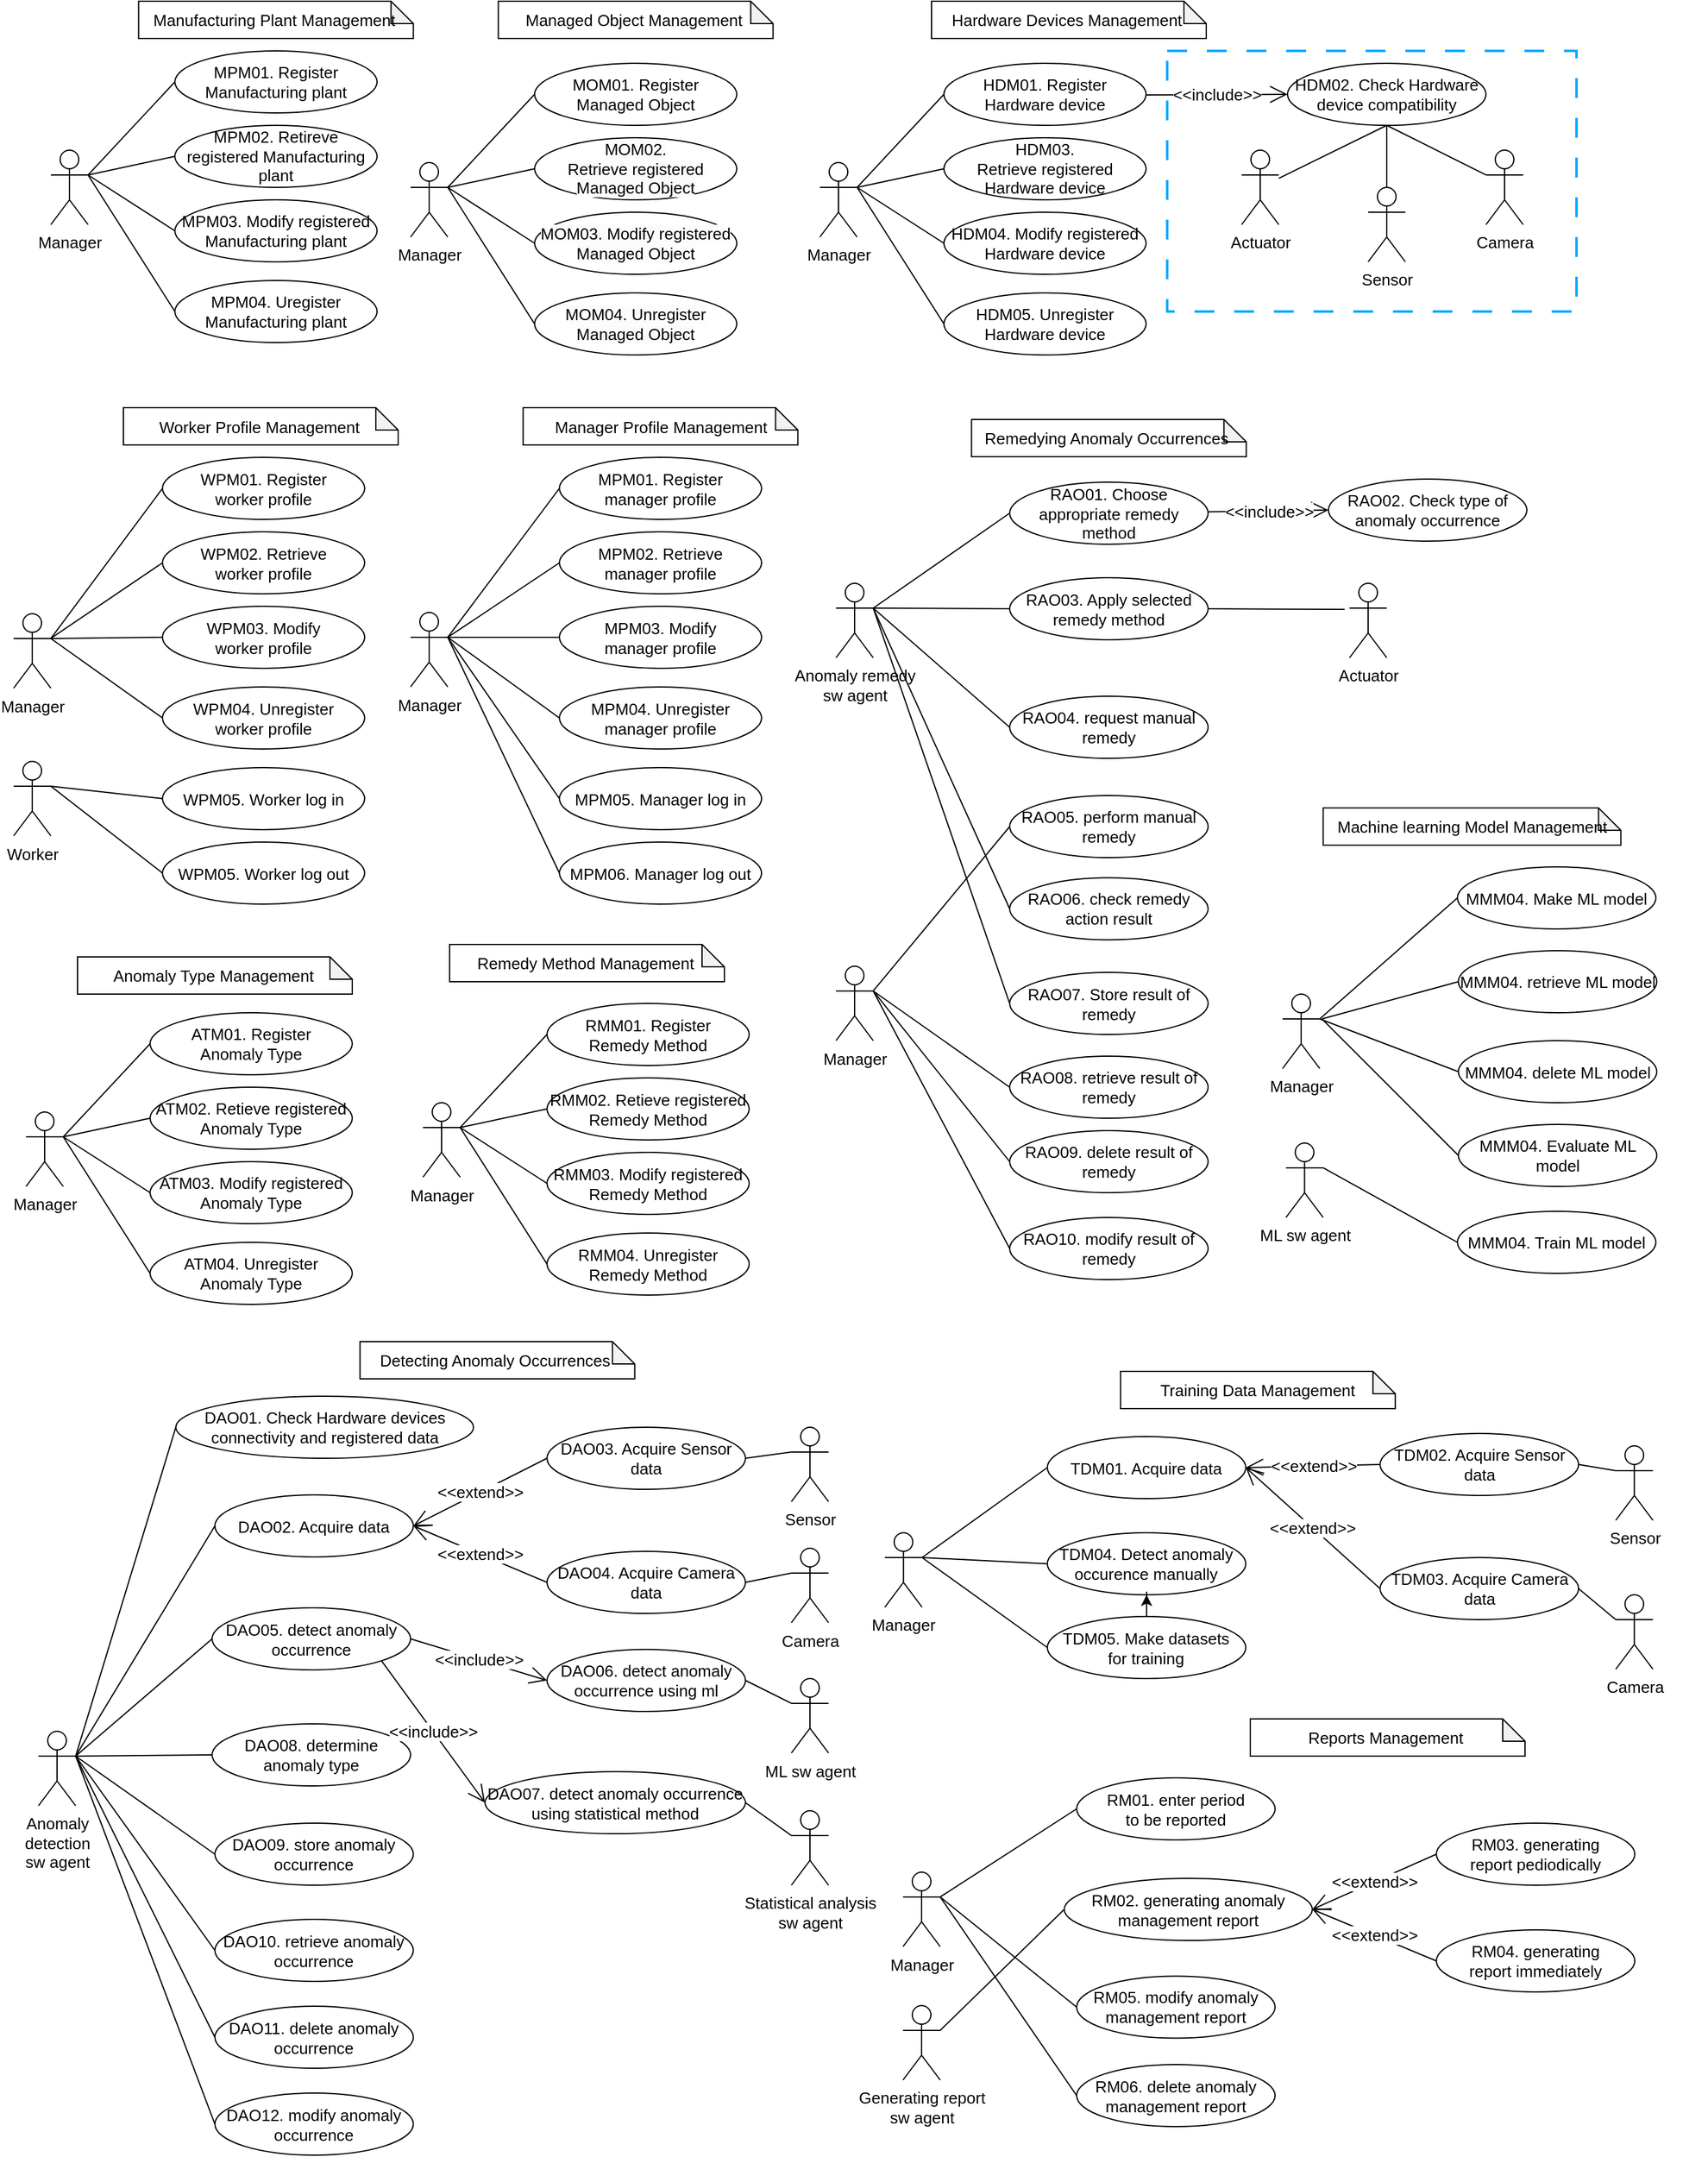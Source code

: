 <mxfile version="21.1.8" type="github">
  <diagram name="페이지-1" id="Hga_ohFz_0wG9BVyc5WL">
    <mxGraphModel dx="3077" dy="1413" grid="1" gridSize="10" guides="1" tooltips="1" connect="1" arrows="1" fold="1" page="1" pageScale="1" pageWidth="827" pageHeight="1169" math="0" shadow="0">
      <root>
        <mxCell id="0" />
        <mxCell id="1" parent="0" />
        <mxCell id="D8IrkzfoG79wKrbjq1Is-210" value="" style="group;fontSize=13;" vertex="1" connectable="0" parent="1">
          <mxGeometry x="-790" y="377.5" width="310" height="400" as="geometry" />
        </mxCell>
        <mxCell id="D8IrkzfoG79wKrbjq1Is-28" value="Manager" style="shape=umlActor;verticalLabelPosition=bottom;verticalAlign=top;html=1;outlineConnect=0;fontSize=13;" vertex="1" parent="D8IrkzfoG79wKrbjq1Is-210">
          <mxGeometry y="166" width="30" height="60" as="geometry" />
        </mxCell>
        <mxCell id="D8IrkzfoG79wKrbjq1Is-29" value="WPM01. Register &lt;br style=&quot;font-size: 13px;&quot;&gt;worker profile" style="ellipse;whiteSpace=wrap;html=1;fontSize=13;" vertex="1" parent="D8IrkzfoG79wKrbjq1Is-210">
          <mxGeometry x="120" y="40" width="163" height="50" as="geometry" />
        </mxCell>
        <mxCell id="D8IrkzfoG79wKrbjq1Is-30" value="WPM02. Retrieve&lt;br style=&quot;border-color: var(--border-color); font-size: 13px;&quot;&gt;worker profile" style="ellipse;whiteSpace=wrap;html=1;fontSize=13;" vertex="1" parent="D8IrkzfoG79wKrbjq1Is-210">
          <mxGeometry x="120" y="100" width="163" height="50" as="geometry" />
        </mxCell>
        <mxCell id="D8IrkzfoG79wKrbjq1Is-31" value="WPM03. Modify&lt;br style=&quot;border-color: var(--border-color); font-size: 13px;&quot;&gt;worker profile" style="ellipse;whiteSpace=wrap;html=1;fontSize=13;" vertex="1" parent="D8IrkzfoG79wKrbjq1Is-210">
          <mxGeometry x="120" y="160" width="163" height="50" as="geometry" />
        </mxCell>
        <mxCell id="D8IrkzfoG79wKrbjq1Is-32" value="WPM04. Unregister&lt;br style=&quot;border-color: var(--border-color); font-size: 13px;&quot;&gt;worker profile" style="ellipse;whiteSpace=wrap;html=1;fontSize=13;" vertex="1" parent="D8IrkzfoG79wKrbjq1Is-210">
          <mxGeometry x="120" y="225" width="163" height="50" as="geometry" />
        </mxCell>
        <mxCell id="D8IrkzfoG79wKrbjq1Is-33" value="" style="endArrow=none;html=1;rounded=0;exitX=1;exitY=0.333;exitDx=0;exitDy=0;exitPerimeter=0;entryX=0;entryY=0.5;entryDx=0;entryDy=0;fontSize=13;" edge="1" parent="D8IrkzfoG79wKrbjq1Is-210" source="D8IrkzfoG79wKrbjq1Is-28" target="D8IrkzfoG79wKrbjq1Is-29">
          <mxGeometry width="50" height="50" relative="1" as="geometry">
            <mxPoint x="280" y="300" as="sourcePoint" />
            <mxPoint x="330" y="250" as="targetPoint" />
          </mxGeometry>
        </mxCell>
        <mxCell id="D8IrkzfoG79wKrbjq1Is-34" value="" style="endArrow=none;html=1;rounded=0;entryX=0;entryY=0.5;entryDx=0;entryDy=0;fontSize=13;" edge="1" parent="D8IrkzfoG79wKrbjq1Is-210" source="D8IrkzfoG79wKrbjq1Is-28" target="D8IrkzfoG79wKrbjq1Is-30">
          <mxGeometry width="50" height="50" relative="1" as="geometry">
            <mxPoint x="40" y="200" as="sourcePoint" />
            <mxPoint x="130" y="75" as="targetPoint" />
          </mxGeometry>
        </mxCell>
        <mxCell id="D8IrkzfoG79wKrbjq1Is-35" value="" style="endArrow=none;html=1;rounded=0;entryX=0;entryY=0.5;entryDx=0;entryDy=0;exitX=1;exitY=0.333;exitDx=0;exitDy=0;exitPerimeter=0;fontSize=13;" edge="1" parent="D8IrkzfoG79wKrbjq1Is-210" source="D8IrkzfoG79wKrbjq1Is-28" target="D8IrkzfoG79wKrbjq1Is-31">
          <mxGeometry width="50" height="50" relative="1" as="geometry">
            <mxPoint x="40" y="190" as="sourcePoint" />
            <mxPoint x="130" y="135" as="targetPoint" />
          </mxGeometry>
        </mxCell>
        <mxCell id="D8IrkzfoG79wKrbjq1Is-36" value="" style="endArrow=none;html=1;rounded=0;entryX=0;entryY=0.5;entryDx=0;entryDy=0;exitX=1;exitY=0.333;exitDx=0;exitDy=0;exitPerimeter=0;fontSize=13;" edge="1" parent="D8IrkzfoG79wKrbjq1Is-210" source="D8IrkzfoG79wKrbjq1Is-28" target="D8IrkzfoG79wKrbjq1Is-32">
          <mxGeometry width="50" height="50" relative="1" as="geometry">
            <mxPoint x="40" y="200" as="sourcePoint" />
            <mxPoint x="130" y="195" as="targetPoint" />
          </mxGeometry>
        </mxCell>
        <mxCell id="D8IrkzfoG79wKrbjq1Is-37" value="WPM05. Worker log in" style="ellipse;whiteSpace=wrap;html=1;fontSize=13;" vertex="1" parent="D8IrkzfoG79wKrbjq1Is-210">
          <mxGeometry x="120" y="290" width="163" height="50" as="geometry" />
        </mxCell>
        <mxCell id="D8IrkzfoG79wKrbjq1Is-38" value="WPM05. Worker log out" style="ellipse;whiteSpace=wrap;html=1;fontSize=13;" vertex="1" parent="D8IrkzfoG79wKrbjq1Is-210">
          <mxGeometry x="120" y="350" width="163" height="50" as="geometry" />
        </mxCell>
        <mxCell id="D8IrkzfoG79wKrbjq1Is-39" value="" style="endArrow=none;html=1;rounded=0;entryX=0;entryY=0.5;entryDx=0;entryDy=0;exitX=1;exitY=0.333;exitDx=0;exitDy=0;exitPerimeter=0;fontSize=13;" edge="1" parent="D8IrkzfoG79wKrbjq1Is-210" source="D8IrkzfoG79wKrbjq1Is-114" target="D8IrkzfoG79wKrbjq1Is-37">
          <mxGeometry width="50" height="50" relative="1" as="geometry">
            <mxPoint x="40" y="200" as="sourcePoint" />
            <mxPoint x="370" y="360" as="targetPoint" />
          </mxGeometry>
        </mxCell>
        <mxCell id="D8IrkzfoG79wKrbjq1Is-40" value="" style="endArrow=none;html=1;rounded=0;entryX=0;entryY=0.5;entryDx=0;entryDy=0;exitX=1;exitY=0.333;exitDx=0;exitDy=0;exitPerimeter=0;fontSize=13;" edge="1" parent="D8IrkzfoG79wKrbjq1Is-210" source="D8IrkzfoG79wKrbjq1Is-114" target="D8IrkzfoG79wKrbjq1Is-38">
          <mxGeometry width="50" height="50" relative="1" as="geometry">
            <mxPoint x="40" y="190" as="sourcePoint" />
            <mxPoint x="370" y="360" as="targetPoint" />
          </mxGeometry>
        </mxCell>
        <mxCell id="D8IrkzfoG79wKrbjq1Is-103" value="Worker Profile Management&amp;nbsp;" style="shape=note;whiteSpace=wrap;html=1;backgroundOutline=1;darkOpacity=0.05;size=18;fontSize=13;" vertex="1" parent="D8IrkzfoG79wKrbjq1Is-210">
          <mxGeometry x="88.5" width="221.5" height="30" as="geometry" />
        </mxCell>
        <mxCell id="D8IrkzfoG79wKrbjq1Is-114" value="Worker" style="shape=umlActor;verticalLabelPosition=bottom;verticalAlign=top;html=1;outlineConnect=0;fontSize=13;" vertex="1" parent="D8IrkzfoG79wKrbjq1Is-210">
          <mxGeometry y="285" width="30" height="60" as="geometry" />
        </mxCell>
        <mxCell id="D8IrkzfoG79wKrbjq1Is-211" value="" style="group;fontSize=13;" vertex="1" connectable="0" parent="1">
          <mxGeometry x="-470" y="377.5" width="312.25" height="400" as="geometry" />
        </mxCell>
        <mxCell id="D8IrkzfoG79wKrbjq1Is-41" value="Manager" style="shape=umlActor;verticalLabelPosition=bottom;verticalAlign=top;html=1;outlineConnect=0;fontSize=13;" vertex="1" parent="D8IrkzfoG79wKrbjq1Is-211">
          <mxGeometry y="165" width="30" height="60" as="geometry" />
        </mxCell>
        <mxCell id="D8IrkzfoG79wKrbjq1Is-42" value="MPM01. Register &lt;br style=&quot;font-size: 13px;&quot;&gt;manager profile" style="ellipse;whiteSpace=wrap;html=1;fontSize=13;" vertex="1" parent="D8IrkzfoG79wKrbjq1Is-211">
          <mxGeometry x="120" y="40" width="163" height="50" as="geometry" />
        </mxCell>
        <mxCell id="D8IrkzfoG79wKrbjq1Is-43" value="MPM02. Retrieve&lt;br style=&quot;border-color: var(--border-color); font-size: 13px;&quot;&gt;manager profile" style="ellipse;whiteSpace=wrap;html=1;fontSize=13;" vertex="1" parent="D8IrkzfoG79wKrbjq1Is-211">
          <mxGeometry x="120" y="100" width="163" height="50" as="geometry" />
        </mxCell>
        <mxCell id="D8IrkzfoG79wKrbjq1Is-44" value="MPM03. Modify&lt;br style=&quot;border-color: var(--border-color); font-size: 13px;&quot;&gt;manager profile" style="ellipse;whiteSpace=wrap;html=1;fontSize=13;" vertex="1" parent="D8IrkzfoG79wKrbjq1Is-211">
          <mxGeometry x="120" y="160" width="163" height="50" as="geometry" />
        </mxCell>
        <mxCell id="D8IrkzfoG79wKrbjq1Is-45" value="MPM04. Unregister&lt;br style=&quot;border-color: var(--border-color); font-size: 13px;&quot;&gt;manager profile" style="ellipse;whiteSpace=wrap;html=1;fontSize=13;" vertex="1" parent="D8IrkzfoG79wKrbjq1Is-211">
          <mxGeometry x="120" y="225" width="163" height="50" as="geometry" />
        </mxCell>
        <mxCell id="D8IrkzfoG79wKrbjq1Is-46" value="" style="endArrow=none;html=1;rounded=0;exitX=1;exitY=0.333;exitDx=0;exitDy=0;exitPerimeter=0;entryX=0;entryY=0.5;entryDx=0;entryDy=0;fontSize=13;" edge="1" parent="D8IrkzfoG79wKrbjq1Is-211" source="D8IrkzfoG79wKrbjq1Is-41" target="D8IrkzfoG79wKrbjq1Is-42">
          <mxGeometry width="50" height="50" relative="1" as="geometry">
            <mxPoint x="280" y="300" as="sourcePoint" />
            <mxPoint x="330" y="250" as="targetPoint" />
          </mxGeometry>
        </mxCell>
        <mxCell id="D8IrkzfoG79wKrbjq1Is-47" value="" style="endArrow=none;html=1;rounded=0;entryX=0;entryY=0.5;entryDx=0;entryDy=0;fontSize=13;" edge="1" parent="D8IrkzfoG79wKrbjq1Is-211" source="D8IrkzfoG79wKrbjq1Is-41" target="D8IrkzfoG79wKrbjq1Is-43">
          <mxGeometry width="50" height="50" relative="1" as="geometry">
            <mxPoint x="40" y="200" as="sourcePoint" />
            <mxPoint x="130" y="75" as="targetPoint" />
          </mxGeometry>
        </mxCell>
        <mxCell id="D8IrkzfoG79wKrbjq1Is-48" value="" style="endArrow=none;html=1;rounded=0;entryX=0;entryY=0.5;entryDx=0;entryDy=0;exitX=1;exitY=0.333;exitDx=0;exitDy=0;exitPerimeter=0;fontSize=13;" edge="1" parent="D8IrkzfoG79wKrbjq1Is-211" source="D8IrkzfoG79wKrbjq1Is-41" target="D8IrkzfoG79wKrbjq1Is-44">
          <mxGeometry width="50" height="50" relative="1" as="geometry">
            <mxPoint x="40" y="190" as="sourcePoint" />
            <mxPoint x="130" y="135" as="targetPoint" />
          </mxGeometry>
        </mxCell>
        <mxCell id="D8IrkzfoG79wKrbjq1Is-49" value="" style="endArrow=none;html=1;rounded=0;entryX=0;entryY=0.5;entryDx=0;entryDy=0;exitX=1;exitY=0.333;exitDx=0;exitDy=0;exitPerimeter=0;fontSize=13;" edge="1" parent="D8IrkzfoG79wKrbjq1Is-211" source="D8IrkzfoG79wKrbjq1Is-41" target="D8IrkzfoG79wKrbjq1Is-45">
          <mxGeometry width="50" height="50" relative="1" as="geometry">
            <mxPoint x="40" y="200" as="sourcePoint" />
            <mxPoint x="130" y="195" as="targetPoint" />
          </mxGeometry>
        </mxCell>
        <mxCell id="D8IrkzfoG79wKrbjq1Is-50" value="MPM05. Manager log in" style="ellipse;whiteSpace=wrap;html=1;fontSize=13;" vertex="1" parent="D8IrkzfoG79wKrbjq1Is-211">
          <mxGeometry x="120" y="290" width="163" height="50" as="geometry" />
        </mxCell>
        <mxCell id="D8IrkzfoG79wKrbjq1Is-51" value="MPM06. Manager log out" style="ellipse;whiteSpace=wrap;html=1;fontSize=13;" vertex="1" parent="D8IrkzfoG79wKrbjq1Is-211">
          <mxGeometry x="120" y="350" width="163" height="50" as="geometry" />
        </mxCell>
        <mxCell id="D8IrkzfoG79wKrbjq1Is-52" value="" style="endArrow=none;html=1;rounded=0;entryX=0;entryY=0.5;entryDx=0;entryDy=0;exitX=1;exitY=0.333;exitDx=0;exitDy=0;exitPerimeter=0;fontSize=13;" edge="1" parent="D8IrkzfoG79wKrbjq1Is-211" source="D8IrkzfoG79wKrbjq1Is-41" target="D8IrkzfoG79wKrbjq1Is-50">
          <mxGeometry width="50" height="50" relative="1" as="geometry">
            <mxPoint x="40" y="200" as="sourcePoint" />
            <mxPoint x="370" y="360" as="targetPoint" />
          </mxGeometry>
        </mxCell>
        <mxCell id="D8IrkzfoG79wKrbjq1Is-53" value="" style="endArrow=none;html=1;rounded=0;entryX=0;entryY=0.5;entryDx=0;entryDy=0;exitX=1;exitY=0.333;exitDx=0;exitDy=0;exitPerimeter=0;fontSize=13;" edge="1" parent="D8IrkzfoG79wKrbjq1Is-211" source="D8IrkzfoG79wKrbjq1Is-41" target="D8IrkzfoG79wKrbjq1Is-51">
          <mxGeometry width="50" height="50" relative="1" as="geometry">
            <mxPoint x="40" y="190" as="sourcePoint" />
            <mxPoint x="370" y="360" as="targetPoint" />
          </mxGeometry>
        </mxCell>
        <mxCell id="D8IrkzfoG79wKrbjq1Is-104" value="Manager Profile Management" style="shape=note;whiteSpace=wrap;html=1;backgroundOutline=1;darkOpacity=0.05;size=18;fontSize=13;" vertex="1" parent="D8IrkzfoG79wKrbjq1Is-211">
          <mxGeometry x="90.75" width="221.5" height="30" as="geometry" />
        </mxCell>
        <mxCell id="D8IrkzfoG79wKrbjq1Is-216" value="" style="group;fontSize=13;" vertex="1" connectable="0" parent="1">
          <mxGeometry x="-470" y="50" width="292.25" height="285" as="geometry" />
        </mxCell>
        <mxCell id="D8IrkzfoG79wKrbjq1Is-10" value="Manager" style="shape=umlActor;verticalLabelPosition=bottom;verticalAlign=top;html=1;outlineConnect=0;fontSize=13;" vertex="1" parent="D8IrkzfoG79wKrbjq1Is-216">
          <mxGeometry y="130" width="30" height="60" as="geometry" />
        </mxCell>
        <mxCell id="D8IrkzfoG79wKrbjq1Is-11" value="MOM01. Register &lt;br style=&quot;font-size: 13px;&quot;&gt;Managed Object" style="ellipse;whiteSpace=wrap;html=1;fontSize=13;" vertex="1" parent="D8IrkzfoG79wKrbjq1Is-216">
          <mxGeometry x="100" y="50" width="163" height="50" as="geometry" />
        </mxCell>
        <mxCell id="D8IrkzfoG79wKrbjq1Is-12" value="&lt;span style=&quot;color: rgb(0, 0, 0); font-family: Helvetica; font-size: 13px; font-style: normal; font-variant-ligatures: normal; font-variant-caps: normal; font-weight: 400; letter-spacing: normal; orphans: 2; text-align: center; text-indent: 0px; text-transform: none; widows: 2; word-spacing: 0px; -webkit-text-stroke-width: 0px; background-color: rgb(251, 251, 251); text-decoration-thickness: initial; text-decoration-style: initial; text-decoration-color: initial; float: none; display: inline !important;&quot;&gt;MOM02. Retrieve&amp;nbsp;registered Managed Object&lt;/span&gt;" style="ellipse;whiteSpace=wrap;html=1;fontSize=13;" vertex="1" parent="D8IrkzfoG79wKrbjq1Is-216">
          <mxGeometry x="100" y="110" width="163" height="50" as="geometry" />
        </mxCell>
        <mxCell id="D8IrkzfoG79wKrbjq1Is-13" value="&lt;span style=&quot;color: rgb(0, 0, 0); font-family: Helvetica; font-size: 13px; font-style: normal; font-variant-ligatures: normal; font-variant-caps: normal; font-weight: 400; letter-spacing: normal; orphans: 2; text-align: center; text-indent: 0px; text-transform: none; widows: 2; word-spacing: 0px; -webkit-text-stroke-width: 0px; background-color: rgb(251, 251, 251); text-decoration-thickness: initial; text-decoration-style: initial; text-decoration-color: initial; float: none; display: inline !important;&quot;&gt;MOM03. Modify registered Managed Object&lt;/span&gt;" style="ellipse;whiteSpace=wrap;html=1;fontSize=13;" vertex="1" parent="D8IrkzfoG79wKrbjq1Is-216">
          <mxGeometry x="100" y="170" width="163" height="50" as="geometry" />
        </mxCell>
        <mxCell id="D8IrkzfoG79wKrbjq1Is-14" value="&lt;span style=&quot;color: rgb(0, 0, 0); font-family: Helvetica; font-size: 13px; font-style: normal; font-variant-ligatures: normal; font-variant-caps: normal; font-weight: 400; letter-spacing: normal; orphans: 2; text-align: center; text-indent: 0px; text-transform: none; widows: 2; word-spacing: 0px; -webkit-text-stroke-width: 0px; background-color: rgb(251, 251, 251); text-decoration-thickness: initial; text-decoration-style: initial; text-decoration-color: initial; float: none; display: inline !important;&quot;&gt;MOM04. Unregister &lt;br style=&quot;font-size: 13px;&quot;&gt;Managed Object&lt;/span&gt;" style="ellipse;whiteSpace=wrap;html=1;fontSize=13;" vertex="1" parent="D8IrkzfoG79wKrbjq1Is-216">
          <mxGeometry x="100" y="235" width="163" height="50" as="geometry" />
        </mxCell>
        <mxCell id="D8IrkzfoG79wKrbjq1Is-15" value="" style="endArrow=none;html=1;rounded=0;exitX=1;exitY=0.333;exitDx=0;exitDy=0;exitPerimeter=0;entryX=0;entryY=0.5;entryDx=0;entryDy=0;fontSize=13;" edge="1" parent="D8IrkzfoG79wKrbjq1Is-216" source="D8IrkzfoG79wKrbjq1Is-10" target="D8IrkzfoG79wKrbjq1Is-11">
          <mxGeometry width="50" height="50" relative="1" as="geometry">
            <mxPoint x="260" y="310" as="sourcePoint" />
            <mxPoint x="310" y="260" as="targetPoint" />
          </mxGeometry>
        </mxCell>
        <mxCell id="D8IrkzfoG79wKrbjq1Is-16" value="" style="endArrow=none;html=1;rounded=0;entryX=0;entryY=0.5;entryDx=0;entryDy=0;fontSize=13;" edge="1" parent="D8IrkzfoG79wKrbjq1Is-216" target="D8IrkzfoG79wKrbjq1Is-12">
          <mxGeometry width="50" height="50" relative="1" as="geometry">
            <mxPoint x="30" y="150" as="sourcePoint" />
            <mxPoint x="110" y="85" as="targetPoint" />
          </mxGeometry>
        </mxCell>
        <mxCell id="D8IrkzfoG79wKrbjq1Is-17" value="" style="endArrow=none;html=1;rounded=0;entryX=0;entryY=0.5;entryDx=0;entryDy=0;fontSize=13;" edge="1" parent="D8IrkzfoG79wKrbjq1Is-216" target="D8IrkzfoG79wKrbjq1Is-13">
          <mxGeometry width="50" height="50" relative="1" as="geometry">
            <mxPoint x="30" y="150" as="sourcePoint" />
            <mxPoint x="110" y="145" as="targetPoint" />
          </mxGeometry>
        </mxCell>
        <mxCell id="D8IrkzfoG79wKrbjq1Is-18" value="" style="endArrow=none;html=1;rounded=0;entryX=0;entryY=0.5;entryDx=0;entryDy=0;fontSize=13;" edge="1" parent="D8IrkzfoG79wKrbjq1Is-216" target="D8IrkzfoG79wKrbjq1Is-14">
          <mxGeometry width="50" height="50" relative="1" as="geometry">
            <mxPoint x="30" y="150" as="sourcePoint" />
            <mxPoint x="110" y="205" as="targetPoint" />
          </mxGeometry>
        </mxCell>
        <mxCell id="D8IrkzfoG79wKrbjq1Is-101" value="Managed Object Management&amp;nbsp;" style="shape=note;whiteSpace=wrap;html=1;backgroundOutline=1;darkOpacity=0.05;size=18;fontSize=13;" vertex="1" parent="D8IrkzfoG79wKrbjq1Is-216">
          <mxGeometry x="70.75" width="221.5" height="30" as="geometry" />
        </mxCell>
        <mxCell id="D8IrkzfoG79wKrbjq1Is-217" value="" style="group;fontSize=13;" vertex="1" connectable="0" parent="1">
          <mxGeometry x="-760" y="50" width="292.25" height="275" as="geometry" />
        </mxCell>
        <mxCell id="D8IrkzfoG79wKrbjq1Is-1" value="Manager" style="shape=umlActor;verticalLabelPosition=bottom;verticalAlign=top;html=1;outlineConnect=0;fontSize=13;" vertex="1" parent="D8IrkzfoG79wKrbjq1Is-217">
          <mxGeometry y="120" width="30" height="60" as="geometry" />
        </mxCell>
        <mxCell id="D8IrkzfoG79wKrbjq1Is-2" value="MPM01. Register Manufacturing plant" style="ellipse;whiteSpace=wrap;html=1;fontSize=13;" vertex="1" parent="D8IrkzfoG79wKrbjq1Is-217">
          <mxGeometry x="100" y="40" width="163" height="50" as="geometry" />
        </mxCell>
        <mxCell id="D8IrkzfoG79wKrbjq1Is-3" value="MPM02. Retireve registered Manufacturing plant" style="ellipse;whiteSpace=wrap;html=1;fontSize=13;" vertex="1" parent="D8IrkzfoG79wKrbjq1Is-217">
          <mxGeometry x="100" y="100" width="163" height="50" as="geometry" />
        </mxCell>
        <mxCell id="D8IrkzfoG79wKrbjq1Is-4" value="MPM03. Modify registered Manufacturing plant" style="ellipse;whiteSpace=wrap;html=1;fontSize=13;" vertex="1" parent="D8IrkzfoG79wKrbjq1Is-217">
          <mxGeometry x="100" y="160" width="163" height="50" as="geometry" />
        </mxCell>
        <mxCell id="D8IrkzfoG79wKrbjq1Is-5" value="MPM04. Uregister Manufacturing plant" style="ellipse;whiteSpace=wrap;html=1;fontSize=13;" vertex="1" parent="D8IrkzfoG79wKrbjq1Is-217">
          <mxGeometry x="100" y="225" width="163" height="50" as="geometry" />
        </mxCell>
        <mxCell id="D8IrkzfoG79wKrbjq1Is-6" value="" style="endArrow=none;html=1;rounded=0;exitX=1;exitY=0.333;exitDx=0;exitDy=0;exitPerimeter=0;entryX=0;entryY=0.5;entryDx=0;entryDy=0;fontSize=13;" edge="1" parent="D8IrkzfoG79wKrbjq1Is-217" source="D8IrkzfoG79wKrbjq1Is-1" target="D8IrkzfoG79wKrbjq1Is-2">
          <mxGeometry width="50" height="50" relative="1" as="geometry">
            <mxPoint x="260" y="300" as="sourcePoint" />
            <mxPoint x="310" y="250" as="targetPoint" />
          </mxGeometry>
        </mxCell>
        <mxCell id="D8IrkzfoG79wKrbjq1Is-7" value="" style="endArrow=none;html=1;rounded=0;entryX=0;entryY=0.5;entryDx=0;entryDy=0;fontSize=13;" edge="1" parent="D8IrkzfoG79wKrbjq1Is-217" target="D8IrkzfoG79wKrbjq1Is-3">
          <mxGeometry width="50" height="50" relative="1" as="geometry">
            <mxPoint x="30" y="140" as="sourcePoint" />
            <mxPoint x="110" y="75" as="targetPoint" />
          </mxGeometry>
        </mxCell>
        <mxCell id="D8IrkzfoG79wKrbjq1Is-8" value="" style="endArrow=none;html=1;rounded=0;entryX=0;entryY=0.5;entryDx=0;entryDy=0;fontSize=13;" edge="1" parent="D8IrkzfoG79wKrbjq1Is-217" target="D8IrkzfoG79wKrbjq1Is-4">
          <mxGeometry width="50" height="50" relative="1" as="geometry">
            <mxPoint x="30" y="140" as="sourcePoint" />
            <mxPoint x="110" y="135" as="targetPoint" />
          </mxGeometry>
        </mxCell>
        <mxCell id="D8IrkzfoG79wKrbjq1Is-9" value="" style="endArrow=none;html=1;rounded=0;entryX=0;entryY=0.5;entryDx=0;entryDy=0;fontSize=13;" edge="1" parent="D8IrkzfoG79wKrbjq1Is-217" target="D8IrkzfoG79wKrbjq1Is-5">
          <mxGeometry width="50" height="50" relative="1" as="geometry">
            <mxPoint x="30" y="140" as="sourcePoint" />
            <mxPoint x="110" y="195" as="targetPoint" />
          </mxGeometry>
        </mxCell>
        <mxCell id="D8IrkzfoG79wKrbjq1Is-100" value="Manufacturing Plant Management&amp;nbsp;" style="shape=note;whiteSpace=wrap;html=1;backgroundOutline=1;darkOpacity=0.05;size=18;fontSize=13;" vertex="1" parent="D8IrkzfoG79wKrbjq1Is-217">
          <mxGeometry x="70.75" width="221.5" height="30" as="geometry" />
        </mxCell>
        <mxCell id="D8IrkzfoG79wKrbjq1Is-204" value="" style="group;fontSize=13;" vertex="1" connectable="0" parent="1">
          <mxGeometry x="-197" y="370" width="771.75" height="710" as="geometry" />
        </mxCell>
        <mxCell id="D8IrkzfoG79wKrbjq1Is-82" value="Anomaly remedy&lt;br style=&quot;font-size: 13px;&quot;&gt;sw agent" style="shape=umlActor;verticalLabelPosition=bottom;verticalAlign=top;html=1;outlineConnect=0;fontSize=13;" vertex="1" parent="D8IrkzfoG79wKrbjq1Is-204">
          <mxGeometry x="70" y="149" width="30" height="60" as="geometry" />
        </mxCell>
        <mxCell id="D8IrkzfoG79wKrbjq1Is-83" value="RAO02.&amp;nbsp;Check type of anomaly occurrence" style="ellipse;whiteSpace=wrap;html=1;fontSize=13;" vertex="1" parent="D8IrkzfoG79wKrbjq1Is-204">
          <mxGeometry x="467" y="65" width="160" height="50" as="geometry" />
        </mxCell>
        <mxCell id="D8IrkzfoG79wKrbjq1Is-84" value="RAO01.&amp;nbsp;Choose appropriate remedy method" style="ellipse;whiteSpace=wrap;html=1;fontSize=13;" vertex="1" parent="D8IrkzfoG79wKrbjq1Is-204">
          <mxGeometry x="210" y="67.5" width="160" height="50" as="geometry" />
        </mxCell>
        <mxCell id="D8IrkzfoG79wKrbjq1Is-85" value="RAO03. Apply selected remedy method" style="ellipse;whiteSpace=wrap;html=1;fontSize=13;" vertex="1" parent="D8IrkzfoG79wKrbjq1Is-204">
          <mxGeometry x="210" y="144.5" width="160" height="50" as="geometry" />
        </mxCell>
        <mxCell id="D8IrkzfoG79wKrbjq1Is-87" value="" style="endArrow=none;html=1;rounded=0;entryX=0;entryY=0.5;entryDx=0;entryDy=0;exitX=1;exitY=0.333;exitDx=0;exitDy=0;exitPerimeter=0;fontSize=13;" edge="1" parent="D8IrkzfoG79wKrbjq1Is-204" source="D8IrkzfoG79wKrbjq1Is-82" target="D8IrkzfoG79wKrbjq1Is-84">
          <mxGeometry width="50" height="50" relative="1" as="geometry">
            <mxPoint x="50" y="100" as="sourcePoint" />
            <mxPoint x="190" y="-25" as="targetPoint" />
          </mxGeometry>
        </mxCell>
        <mxCell id="D8IrkzfoG79wKrbjq1Is-88" value="" style="endArrow=none;html=1;rounded=0;entryX=0;entryY=0.5;entryDx=0;entryDy=0;exitX=1;exitY=0.333;exitDx=0;exitDy=0;exitPerimeter=0;fontSize=13;" edge="1" parent="D8IrkzfoG79wKrbjq1Is-204" target="D8IrkzfoG79wKrbjq1Is-85" source="D8IrkzfoG79wKrbjq1Is-82">
          <mxGeometry width="50" height="50" relative="1" as="geometry">
            <mxPoint x="40" y="90" as="sourcePoint" />
            <mxPoint x="190" y="45" as="targetPoint" />
          </mxGeometry>
        </mxCell>
        <mxCell id="D8IrkzfoG79wKrbjq1Is-89" value="" style="endArrow=none;html=1;rounded=0;entryX=0;entryY=0.5;entryDx=0;entryDy=0;exitX=1;exitY=0.333;exitDx=0;exitDy=0;exitPerimeter=0;fontSize=13;" edge="1" parent="D8IrkzfoG79wKrbjq1Is-204" source="D8IrkzfoG79wKrbjq1Is-82" target="D8IrkzfoG79wKrbjq1Is-138">
          <mxGeometry width="50" height="50" relative="1" as="geometry">
            <mxPoint x="40" y="100" as="sourcePoint" />
            <mxPoint x="210" y="565" as="targetPoint" />
          </mxGeometry>
        </mxCell>
        <mxCell id="D8IrkzfoG79wKrbjq1Is-90" value="Manager" style="shape=umlActor;verticalLabelPosition=bottom;verticalAlign=top;html=1;outlineConnect=0;fontSize=13;" vertex="1" parent="D8IrkzfoG79wKrbjq1Is-204">
          <mxGeometry x="70" y="457.5" width="30" height="60" as="geometry" />
        </mxCell>
        <mxCell id="D8IrkzfoG79wKrbjq1Is-93" value="RAO07. Store result of remedy" style="ellipse;whiteSpace=wrap;html=1;fontSize=13;" vertex="1" parent="D8IrkzfoG79wKrbjq1Is-204">
          <mxGeometry x="210" y="462.5" width="160" height="50" as="geometry" />
        </mxCell>
        <mxCell id="D8IrkzfoG79wKrbjq1Is-94" value="" style="endArrow=none;html=1;rounded=0;entryX=0;entryY=0.5;entryDx=0;entryDy=0;exitX=1;exitY=0.333;exitDx=0;exitDy=0;exitPerimeter=0;fontSize=13;" edge="1" parent="D8IrkzfoG79wKrbjq1Is-204" target="D8IrkzfoG79wKrbjq1Is-93" source="D8IrkzfoG79wKrbjq1Is-82">
          <mxGeometry width="50" height="50" relative="1" as="geometry">
            <mxPoint x="40" y="90" as="sourcePoint" />
            <mxPoint x="190" y="195" as="targetPoint" />
          </mxGeometry>
        </mxCell>
        <mxCell id="D8IrkzfoG79wKrbjq1Is-108" value="Remedying Anomaly Occurrences&amp;nbsp;" style="shape=note;whiteSpace=wrap;html=1;backgroundOutline=1;darkOpacity=0.05;size=18;fontSize=13;" vertex="1" parent="D8IrkzfoG79wKrbjq1Is-204">
          <mxGeometry x="179.25" y="17" width="221.5" height="30" as="geometry" />
        </mxCell>
        <mxCell id="D8IrkzfoG79wKrbjq1Is-136" value="Actuator" style="shape=umlActor;verticalLabelPosition=bottom;verticalAlign=top;html=1;outlineConnect=0;fontSize=13;" vertex="1" parent="D8IrkzfoG79wKrbjq1Is-204">
          <mxGeometry x="484" y="149" width="30" height="60" as="geometry" />
        </mxCell>
        <mxCell id="D8IrkzfoG79wKrbjq1Is-137" value="" style="endArrow=none;html=1;rounded=0;entryX=1;entryY=0.5;entryDx=0;entryDy=0;fontSize=13;" edge="1" parent="D8IrkzfoG79wKrbjq1Is-204" target="D8IrkzfoG79wKrbjq1Is-85">
          <mxGeometry width="50" height="50" relative="1" as="geometry">
            <mxPoint x="480" y="170" as="sourcePoint" />
            <mxPoint x="220" y="180" as="targetPoint" />
          </mxGeometry>
        </mxCell>
        <mxCell id="D8IrkzfoG79wKrbjq1Is-138" value="RAO04. request manual remedy" style="ellipse;whiteSpace=wrap;html=1;fontSize=13;" vertex="1" parent="D8IrkzfoG79wKrbjq1Is-204">
          <mxGeometry x="210" y="240" width="160" height="50" as="geometry" />
        </mxCell>
        <mxCell id="D8IrkzfoG79wKrbjq1Is-139" value="RAO05. perform manual remedy" style="ellipse;whiteSpace=wrap;html=1;fontSize=13;" vertex="1" parent="D8IrkzfoG79wKrbjq1Is-204">
          <mxGeometry x="210" y="320" width="160" height="50" as="geometry" />
        </mxCell>
        <mxCell id="D8IrkzfoG79wKrbjq1Is-140" value="RAO06. check remedy &lt;br style=&quot;font-size: 13px;&quot;&gt;action result" style="ellipse;whiteSpace=wrap;html=1;fontSize=13;" vertex="1" parent="D8IrkzfoG79wKrbjq1Is-204">
          <mxGeometry x="210" y="386.25" width="160" height="50" as="geometry" />
        </mxCell>
        <mxCell id="D8IrkzfoG79wKrbjq1Is-141" value="" style="endArrow=none;html=1;rounded=0;entryX=0;entryY=0.5;entryDx=0;entryDy=0;exitX=1;exitY=0.333;exitDx=0;exitDy=0;exitPerimeter=0;fontSize=13;" edge="1" parent="D8IrkzfoG79wKrbjq1Is-204" target="D8IrkzfoG79wKrbjq1Is-140" source="D8IrkzfoG79wKrbjq1Is-82">
          <mxGeometry width="50" height="50" relative="1" as="geometry">
            <mxPoint x="40" y="165" as="sourcePoint" />
            <mxPoint x="220" y="498" as="targetPoint" />
          </mxGeometry>
        </mxCell>
        <mxCell id="D8IrkzfoG79wKrbjq1Is-142" value="" style="endArrow=none;html=1;rounded=0;entryX=0;entryY=0.5;entryDx=0;entryDy=0;exitX=1;exitY=0.333;exitDx=0;exitDy=0;exitPerimeter=0;fontSize=13;" edge="1" parent="D8IrkzfoG79wKrbjq1Is-204" source="D8IrkzfoG79wKrbjq1Is-90" target="D8IrkzfoG79wKrbjq1Is-139">
          <mxGeometry width="50" height="50" relative="1" as="geometry">
            <mxPoint x="50" y="100" as="sourcePoint" />
            <mxPoint x="220" y="575" as="targetPoint" />
          </mxGeometry>
        </mxCell>
        <mxCell id="D8IrkzfoG79wKrbjq1Is-143" value="RAO08. retrieve result of remedy" style="ellipse;whiteSpace=wrap;html=1;fontSize=13;" vertex="1" parent="D8IrkzfoG79wKrbjq1Is-204">
          <mxGeometry x="210" y="530" width="160" height="50" as="geometry" />
        </mxCell>
        <mxCell id="D8IrkzfoG79wKrbjq1Is-144" value="RAO09. delete result of remedy" style="ellipse;whiteSpace=wrap;html=1;fontSize=13;" vertex="1" parent="D8IrkzfoG79wKrbjq1Is-204">
          <mxGeometry x="210" y="590" width="160" height="50" as="geometry" />
        </mxCell>
        <mxCell id="D8IrkzfoG79wKrbjq1Is-145" value="RAO10. modify result of remedy" style="ellipse;whiteSpace=wrap;html=1;fontSize=13;" vertex="1" parent="D8IrkzfoG79wKrbjq1Is-204">
          <mxGeometry x="210" y="660" width="160" height="50" as="geometry" />
        </mxCell>
        <mxCell id="D8IrkzfoG79wKrbjq1Is-146" value="" style="endArrow=none;html=1;rounded=0;entryX=0;entryY=0.5;entryDx=0;entryDy=0;exitX=1;exitY=0.333;exitDx=0;exitDy=0;exitPerimeter=0;fontSize=13;" edge="1" parent="D8IrkzfoG79wKrbjq1Is-204" source="D8IrkzfoG79wKrbjq1Is-90" target="D8IrkzfoG79wKrbjq1Is-143">
          <mxGeometry width="50" height="50" relative="1" as="geometry">
            <mxPoint x="50" y="100" as="sourcePoint" />
            <mxPoint x="220" y="498" as="targetPoint" />
          </mxGeometry>
        </mxCell>
        <mxCell id="D8IrkzfoG79wKrbjq1Is-147" value="" style="endArrow=none;html=1;rounded=0;entryX=0;entryY=0.5;entryDx=0;entryDy=0;exitX=1;exitY=0.333;exitDx=0;exitDy=0;exitPerimeter=0;fontSize=13;" edge="1" parent="D8IrkzfoG79wKrbjq1Is-204" source="D8IrkzfoG79wKrbjq1Is-90" target="D8IrkzfoG79wKrbjq1Is-144">
          <mxGeometry width="50" height="50" relative="1" as="geometry">
            <mxPoint x="50" y="356" as="sourcePoint" />
            <mxPoint x="220" y="565" as="targetPoint" />
          </mxGeometry>
        </mxCell>
        <mxCell id="D8IrkzfoG79wKrbjq1Is-148" value="" style="endArrow=none;html=1;rounded=0;entryX=0;entryY=0.5;entryDx=0;entryDy=0;fontSize=13;exitX=1;exitY=0.333;exitDx=0;exitDy=0;exitPerimeter=0;" edge="1" parent="D8IrkzfoG79wKrbjq1Is-204" target="D8IrkzfoG79wKrbjq1Is-145" source="D8IrkzfoG79wKrbjq1Is-90">
          <mxGeometry width="50" height="50" relative="1" as="geometry">
            <mxPoint x="30" y="465" as="sourcePoint" />
            <mxPoint x="220" y="625" as="targetPoint" />
          </mxGeometry>
        </mxCell>
        <mxCell id="D8IrkzfoG79wKrbjq1Is-166" value="&amp;lt;&amp;lt;include&amp;gt;&amp;gt;" style="endArrow=none;endSize=16;endFill=0;html=1;rounded=0;exitX=0;exitY=0.5;exitDx=0;exitDy=0;startArrow=open;startFill=0;startSize=12;fontSize=13;" edge="1" parent="D8IrkzfoG79wKrbjq1Is-204" source="D8IrkzfoG79wKrbjq1Is-83" target="D8IrkzfoG79wKrbjq1Is-84">
          <mxGeometry width="160" relative="1" as="geometry">
            <mxPoint x="484" y="94.5" as="sourcePoint" />
            <mxPoint x="374" y="94.5" as="targetPoint" />
          </mxGeometry>
        </mxCell>
        <mxCell id="D8IrkzfoG79wKrbjq1Is-207" value="" style="group;fontSize=13;" vertex="1" connectable="0" parent="D8IrkzfoG79wKrbjq1Is-204">
          <mxGeometry x="430" y="310" width="341.75" height="395" as="geometry" />
        </mxCell>
        <mxCell id="D8IrkzfoG79wKrbjq1Is-171" value="ML sw agent" style="shape=umlActor;verticalLabelPosition=bottom;verticalAlign=top;html=1;outlineConnect=0;fontSize=13;" vertex="1" parent="D8IrkzfoG79wKrbjq1Is-207">
          <mxGeometry x="2.75" y="290" width="30" height="60" as="geometry" />
        </mxCell>
        <mxCell id="D8IrkzfoG79wKrbjq1Is-186" value="MMM04. Train ML model" style="ellipse;whiteSpace=wrap;html=1;fontSize=13;" vertex="1" parent="D8IrkzfoG79wKrbjq1Is-207">
          <mxGeometry x="141" y="345" width="160" height="50" as="geometry" />
        </mxCell>
        <mxCell id="D8IrkzfoG79wKrbjq1Is-187" value="MMM04. retrieve ML model" style="ellipse;whiteSpace=wrap;html=1;fontSize=13;" vertex="1" parent="D8IrkzfoG79wKrbjq1Is-207">
          <mxGeometry x="141.75" y="135" width="160" height="50" as="geometry" />
        </mxCell>
        <mxCell id="D8IrkzfoG79wKrbjq1Is-188" value="MMM04. delete ML model" style="ellipse;whiteSpace=wrap;html=1;fontSize=13;" vertex="1" parent="D8IrkzfoG79wKrbjq1Is-207">
          <mxGeometry x="141.75" y="207.5" width="160" height="50" as="geometry" />
        </mxCell>
        <mxCell id="D8IrkzfoG79wKrbjq1Is-189" value="MMM04. Make ML model" style="ellipse;whiteSpace=wrap;html=1;fontSize=13;" vertex="1" parent="D8IrkzfoG79wKrbjq1Is-207">
          <mxGeometry x="141" y="67.5" width="160" height="50" as="geometry" />
        </mxCell>
        <mxCell id="D8IrkzfoG79wKrbjq1Is-190" value="MMM04. Evaluate ML model" style="ellipse;whiteSpace=wrap;html=1;fontSize=13;" vertex="1" parent="D8IrkzfoG79wKrbjq1Is-207">
          <mxGeometry x="141.75" y="275" width="160" height="50" as="geometry" />
        </mxCell>
        <mxCell id="D8IrkzfoG79wKrbjq1Is-195" value="Manager" style="shape=umlActor;verticalLabelPosition=bottom;verticalAlign=top;html=1;outlineConnect=0;fontSize=13;" vertex="1" parent="D8IrkzfoG79wKrbjq1Is-207">
          <mxGeometry y="170" width="30" height="60" as="geometry" />
        </mxCell>
        <mxCell id="D8IrkzfoG79wKrbjq1Is-197" value="Machine learning Model Management" style="shape=note;whiteSpace=wrap;html=1;backgroundOutline=1;darkOpacity=0.05;size=18;fontSize=13;" vertex="1" parent="D8IrkzfoG79wKrbjq1Is-207">
          <mxGeometry x="32.75" y="20" width="240" height="30" as="geometry" />
        </mxCell>
        <mxCell id="D8IrkzfoG79wKrbjq1Is-199" value="" style="endArrow=none;html=1;rounded=0;exitX=1;exitY=0.333;exitDx=0;exitDy=0;exitPerimeter=0;entryX=0;entryY=0.5;entryDx=0;entryDy=0;fontSize=13;" edge="1" parent="D8IrkzfoG79wKrbjq1Is-207" source="D8IrkzfoG79wKrbjq1Is-195" target="D8IrkzfoG79wKrbjq1Is-189">
          <mxGeometry width="50" height="50" relative="1" as="geometry">
            <mxPoint x="-58.25" y="-160" as="sourcePoint" />
            <mxPoint x="42.75" y="-87" as="targetPoint" />
          </mxGeometry>
        </mxCell>
        <mxCell id="D8IrkzfoG79wKrbjq1Is-200" value="" style="endArrow=none;html=1;rounded=0;entryX=0;entryY=0.5;entryDx=0;entryDy=0;fontSize=13;" edge="1" parent="D8IrkzfoG79wKrbjq1Is-207" target="D8IrkzfoG79wKrbjq1Is-187">
          <mxGeometry width="50" height="50" relative="1" as="geometry">
            <mxPoint x="31.75" y="190" as="sourcePoint" />
            <mxPoint x="150.75" y="103" as="targetPoint" />
          </mxGeometry>
        </mxCell>
        <mxCell id="D8IrkzfoG79wKrbjq1Is-201" value="" style="endArrow=none;html=1;rounded=0;exitX=1;exitY=0.333;exitDx=0;exitDy=0;exitPerimeter=0;entryX=0;entryY=0.5;entryDx=0;entryDy=0;fontSize=13;" edge="1" parent="D8IrkzfoG79wKrbjq1Is-207" source="D8IrkzfoG79wKrbjq1Is-195" target="D8IrkzfoG79wKrbjq1Is-188">
          <mxGeometry width="50" height="50" relative="1" as="geometry">
            <mxPoint x="31.75" y="130" as="sourcePoint" />
            <mxPoint x="151.75" y="170" as="targetPoint" />
          </mxGeometry>
        </mxCell>
        <mxCell id="D8IrkzfoG79wKrbjq1Is-202" value="" style="endArrow=none;html=1;rounded=0;entryX=0;entryY=0.5;entryDx=0;entryDy=0;fontSize=13;" edge="1" parent="D8IrkzfoG79wKrbjq1Is-207" target="D8IrkzfoG79wKrbjq1Is-190">
          <mxGeometry width="50" height="50" relative="1" as="geometry">
            <mxPoint x="31.75" y="190" as="sourcePoint" />
            <mxPoint x="151.75" y="243" as="targetPoint" />
          </mxGeometry>
        </mxCell>
        <mxCell id="D8IrkzfoG79wKrbjq1Is-203" value="" style="endArrow=none;html=1;rounded=0;entryX=0;entryY=0.5;entryDx=0;entryDy=0;exitX=1;exitY=0.333;exitDx=0;exitDy=0;exitPerimeter=0;fontSize=13;" edge="1" parent="D8IrkzfoG79wKrbjq1Is-207" source="D8IrkzfoG79wKrbjq1Is-171" target="D8IrkzfoG79wKrbjq1Is-186">
          <mxGeometry width="50" height="50" relative="1" as="geometry">
            <mxPoint x="41.75" y="130" as="sourcePoint" />
            <mxPoint x="151.75" y="310" as="targetPoint" />
          </mxGeometry>
        </mxCell>
        <mxCell id="D8IrkzfoG79wKrbjq1Is-215" value="" style="group;fontSize=13;" vertex="1" connectable="0" parent="1">
          <mxGeometry x="-460" y="810" width="263" height="282.5" as="geometry" />
        </mxCell>
        <mxCell id="D8IrkzfoG79wKrbjq1Is-63" value="Manager" style="shape=umlActor;verticalLabelPosition=bottom;verticalAlign=top;html=1;outlineConnect=0;fontSize=13;" vertex="1" parent="D8IrkzfoG79wKrbjq1Is-215">
          <mxGeometry y="127.5" width="30" height="60" as="geometry" />
        </mxCell>
        <mxCell id="D8IrkzfoG79wKrbjq1Is-64" value="RMM01. Register &lt;br style=&quot;font-size: 13px;&quot;&gt;Remedy Method" style="ellipse;whiteSpace=wrap;html=1;fontSize=13;" vertex="1" parent="D8IrkzfoG79wKrbjq1Is-215">
          <mxGeometry x="100" y="47.5" width="163" height="50" as="geometry" />
        </mxCell>
        <mxCell id="D8IrkzfoG79wKrbjq1Is-65" value="RMM02. Retieve registered Remedy Method" style="ellipse;whiteSpace=wrap;html=1;fontSize=13;" vertex="1" parent="D8IrkzfoG79wKrbjq1Is-215">
          <mxGeometry x="100" y="107.5" width="163" height="50" as="geometry" />
        </mxCell>
        <mxCell id="D8IrkzfoG79wKrbjq1Is-66" value="RMM03. Modify registered Remedy Method" style="ellipse;whiteSpace=wrap;html=1;fontSize=13;" vertex="1" parent="D8IrkzfoG79wKrbjq1Is-215">
          <mxGeometry x="100" y="167.5" width="163" height="50" as="geometry" />
        </mxCell>
        <mxCell id="D8IrkzfoG79wKrbjq1Is-67" value="RMM04. Unregister &lt;br style=&quot;font-size: 13px;&quot;&gt;Remedy Method" style="ellipse;whiteSpace=wrap;html=1;fontSize=13;" vertex="1" parent="D8IrkzfoG79wKrbjq1Is-215">
          <mxGeometry x="100" y="232.5" width="163" height="50" as="geometry" />
        </mxCell>
        <mxCell id="D8IrkzfoG79wKrbjq1Is-68" value="" style="endArrow=none;html=1;rounded=0;exitX=1;exitY=0.333;exitDx=0;exitDy=0;exitPerimeter=0;entryX=0;entryY=0.5;entryDx=0;entryDy=0;fontSize=13;" edge="1" parent="D8IrkzfoG79wKrbjq1Is-215" source="D8IrkzfoG79wKrbjq1Is-63" target="D8IrkzfoG79wKrbjq1Is-64">
          <mxGeometry width="50" height="50" relative="1" as="geometry">
            <mxPoint x="260" y="307.5" as="sourcePoint" />
            <mxPoint x="310" y="257.5" as="targetPoint" />
          </mxGeometry>
        </mxCell>
        <mxCell id="D8IrkzfoG79wKrbjq1Is-69" value="" style="endArrow=none;html=1;rounded=0;entryX=0;entryY=0.5;entryDx=0;entryDy=0;fontSize=13;" edge="1" parent="D8IrkzfoG79wKrbjq1Is-215" target="D8IrkzfoG79wKrbjq1Is-65">
          <mxGeometry width="50" height="50" relative="1" as="geometry">
            <mxPoint x="30" y="147.5" as="sourcePoint" />
            <mxPoint x="110" y="82.5" as="targetPoint" />
          </mxGeometry>
        </mxCell>
        <mxCell id="D8IrkzfoG79wKrbjq1Is-70" value="" style="endArrow=none;html=1;rounded=0;entryX=0;entryY=0.5;entryDx=0;entryDy=0;fontSize=13;" edge="1" parent="D8IrkzfoG79wKrbjq1Is-215" target="D8IrkzfoG79wKrbjq1Is-66">
          <mxGeometry width="50" height="50" relative="1" as="geometry">
            <mxPoint x="30" y="147.5" as="sourcePoint" />
            <mxPoint x="110" y="142.5" as="targetPoint" />
          </mxGeometry>
        </mxCell>
        <mxCell id="D8IrkzfoG79wKrbjq1Is-71" value="" style="endArrow=none;html=1;rounded=0;entryX=0;entryY=0.5;entryDx=0;entryDy=0;fontSize=13;" edge="1" parent="D8IrkzfoG79wKrbjq1Is-215" target="D8IrkzfoG79wKrbjq1Is-67">
          <mxGeometry width="50" height="50" relative="1" as="geometry">
            <mxPoint x="30" y="147.5" as="sourcePoint" />
            <mxPoint x="110" y="202.5" as="targetPoint" />
          </mxGeometry>
        </mxCell>
        <mxCell id="D8IrkzfoG79wKrbjq1Is-106" value="Remedy Method Management&amp;nbsp;" style="shape=note;whiteSpace=wrap;html=1;backgroundOutline=1;darkOpacity=0.05;size=18;fontSize=13;" vertex="1" parent="D8IrkzfoG79wKrbjq1Is-215">
          <mxGeometry x="21.5" width="221.5" height="30" as="geometry" />
        </mxCell>
        <mxCell id="D8IrkzfoG79wKrbjq1Is-223" value="" style="group;fontSize=13;" vertex="1" connectable="0" parent="1">
          <mxGeometry x="-140" y="50" width="567" height="285" as="geometry" />
        </mxCell>
        <mxCell id="D8IrkzfoG79wKrbjq1Is-19" value="Manager" style="shape=umlActor;verticalLabelPosition=bottom;verticalAlign=top;html=1;outlineConnect=0;fontSize=13;" vertex="1" parent="D8IrkzfoG79wKrbjq1Is-223">
          <mxGeometry y="130" width="30" height="60" as="geometry" />
        </mxCell>
        <mxCell id="D8IrkzfoG79wKrbjq1Is-20" value="HDM01. Register &lt;br style=&quot;font-size: 13px;&quot;&gt;Hardware device" style="ellipse;whiteSpace=wrap;html=1;fontSize=13;" vertex="1" parent="D8IrkzfoG79wKrbjq1Is-223">
          <mxGeometry x="100" y="50" width="163" height="50" as="geometry" />
        </mxCell>
        <mxCell id="D8IrkzfoG79wKrbjq1Is-21" value="HDM03. Retrieve&amp;nbsp;registered Hardware device" style="ellipse;whiteSpace=wrap;html=1;fontSize=13;" vertex="1" parent="D8IrkzfoG79wKrbjq1Is-223">
          <mxGeometry x="100" y="110" width="163" height="50" as="geometry" />
        </mxCell>
        <mxCell id="D8IrkzfoG79wKrbjq1Is-22" value="HDM04. Modify registered Hardware device" style="ellipse;whiteSpace=wrap;html=1;fontSize=13;" vertex="1" parent="D8IrkzfoG79wKrbjq1Is-223">
          <mxGeometry x="100" y="170" width="163" height="50" as="geometry" />
        </mxCell>
        <mxCell id="D8IrkzfoG79wKrbjq1Is-23" value="HDM05. Unregister &lt;br style=&quot;font-size: 13px;&quot;&gt;Hardware device" style="ellipse;whiteSpace=wrap;html=1;fontSize=13;" vertex="1" parent="D8IrkzfoG79wKrbjq1Is-223">
          <mxGeometry x="100" y="235" width="163" height="50" as="geometry" />
        </mxCell>
        <mxCell id="D8IrkzfoG79wKrbjq1Is-24" value="" style="endArrow=none;html=1;rounded=0;exitX=1;exitY=0.333;exitDx=0;exitDy=0;exitPerimeter=0;entryX=0;entryY=0.5;entryDx=0;entryDy=0;fontSize=13;" edge="1" parent="D8IrkzfoG79wKrbjq1Is-223" source="D8IrkzfoG79wKrbjq1Is-19" target="D8IrkzfoG79wKrbjq1Is-20">
          <mxGeometry width="50" height="50" relative="1" as="geometry">
            <mxPoint x="260" y="310" as="sourcePoint" />
            <mxPoint x="310" y="260" as="targetPoint" />
          </mxGeometry>
        </mxCell>
        <mxCell id="D8IrkzfoG79wKrbjq1Is-25" value="" style="endArrow=none;html=1;rounded=0;entryX=0;entryY=0.5;entryDx=0;entryDy=0;fontSize=13;" edge="1" parent="D8IrkzfoG79wKrbjq1Is-223" target="D8IrkzfoG79wKrbjq1Is-21">
          <mxGeometry width="50" height="50" relative="1" as="geometry">
            <mxPoint x="30" y="150" as="sourcePoint" />
            <mxPoint x="110" y="85" as="targetPoint" />
          </mxGeometry>
        </mxCell>
        <mxCell id="D8IrkzfoG79wKrbjq1Is-26" value="" style="endArrow=none;html=1;rounded=0;entryX=0;entryY=0.5;entryDx=0;entryDy=0;fontSize=13;" edge="1" parent="D8IrkzfoG79wKrbjq1Is-223" target="D8IrkzfoG79wKrbjq1Is-22">
          <mxGeometry width="50" height="50" relative="1" as="geometry">
            <mxPoint x="30" y="150" as="sourcePoint" />
            <mxPoint x="110" y="145" as="targetPoint" />
          </mxGeometry>
        </mxCell>
        <mxCell id="D8IrkzfoG79wKrbjq1Is-27" value="" style="endArrow=none;html=1;rounded=0;entryX=0;entryY=0.5;entryDx=0;entryDy=0;fontSize=13;" edge="1" parent="D8IrkzfoG79wKrbjq1Is-223" target="D8IrkzfoG79wKrbjq1Is-23">
          <mxGeometry width="50" height="50" relative="1" as="geometry">
            <mxPoint x="30" y="150" as="sourcePoint" />
            <mxPoint x="110" y="205" as="targetPoint" />
          </mxGeometry>
        </mxCell>
        <mxCell id="D8IrkzfoG79wKrbjq1Is-102" value="Hardware Devices Management&amp;nbsp;" style="shape=note;whiteSpace=wrap;html=1;backgroundOutline=1;darkOpacity=0.05;size=18;fontSize=13;" vertex="1" parent="D8IrkzfoG79wKrbjq1Is-223">
          <mxGeometry x="90" width="221.5" height="30" as="geometry" />
        </mxCell>
        <mxCell id="D8IrkzfoG79wKrbjq1Is-115" value="Camera" style="shape=umlActor;verticalLabelPosition=bottom;verticalAlign=top;html=1;outlineConnect=0;fontSize=13;" vertex="1" parent="D8IrkzfoG79wKrbjq1Is-223">
          <mxGeometry x="537" y="120" width="30" height="60" as="geometry" />
        </mxCell>
        <mxCell id="D8IrkzfoG79wKrbjq1Is-116" value="Sensor" style="shape=umlActor;verticalLabelPosition=bottom;verticalAlign=top;html=1;outlineConnect=0;fontSize=13;" vertex="1" parent="D8IrkzfoG79wKrbjq1Is-223">
          <mxGeometry x="442" y="150" width="30" height="60" as="geometry" />
        </mxCell>
        <mxCell id="D8IrkzfoG79wKrbjq1Is-117" value="Actuator" style="shape=umlActor;verticalLabelPosition=bottom;verticalAlign=top;html=1;outlineConnect=0;fontSize=13;" vertex="1" parent="D8IrkzfoG79wKrbjq1Is-223">
          <mxGeometry x="340" y="120" width="30" height="60" as="geometry" />
        </mxCell>
        <mxCell id="D8IrkzfoG79wKrbjq1Is-118" value="" style="endArrow=none;html=1;rounded=0;exitX=0;exitY=0.333;exitDx=0;exitDy=0;exitPerimeter=0;entryX=0.5;entryY=1;entryDx=0;entryDy=0;fontSize=13;" edge="1" parent="D8IrkzfoG79wKrbjq1Is-223" source="D8IrkzfoG79wKrbjq1Is-115" target="D8IrkzfoG79wKrbjq1Is-167">
          <mxGeometry width="50" height="50" relative="1" as="geometry">
            <mxPoint x="40" y="160" as="sourcePoint" />
            <mxPoint x="610" y="75" as="targetPoint" />
          </mxGeometry>
        </mxCell>
        <mxCell id="D8IrkzfoG79wKrbjq1Is-119" value="" style="endArrow=none;html=1;rounded=0;exitX=0.5;exitY=0;exitDx=0;exitDy=0;exitPerimeter=0;entryX=0.5;entryY=1;entryDx=0;entryDy=0;fontSize=13;" edge="1" parent="D8IrkzfoG79wKrbjq1Is-223" source="D8IrkzfoG79wKrbjq1Is-116" target="D8IrkzfoG79wKrbjq1Is-167">
          <mxGeometry width="50" height="50" relative="1" as="geometry">
            <mxPoint x="440" y="60" as="sourcePoint" />
            <mxPoint x="600" y="90" as="targetPoint" />
          </mxGeometry>
        </mxCell>
        <mxCell id="D8IrkzfoG79wKrbjq1Is-120" value="" style="endArrow=none;html=1;rounded=0;entryX=0.5;entryY=1;entryDx=0;entryDy=0;fontSize=13;" edge="1" parent="D8IrkzfoG79wKrbjq1Is-223" source="D8IrkzfoG79wKrbjq1Is-117" target="D8IrkzfoG79wKrbjq1Is-167">
          <mxGeometry width="50" height="50" relative="1" as="geometry">
            <mxPoint x="440" y="170" as="sourcePoint" />
            <mxPoint x="610" y="110" as="targetPoint" />
          </mxGeometry>
        </mxCell>
        <mxCell id="D8IrkzfoG79wKrbjq1Is-167" value="HDM02.&amp;nbsp;Check&amp;nbsp;Hardware device compatibility" style="ellipse;whiteSpace=wrap;html=1;fontSize=13;" vertex="1" parent="D8IrkzfoG79wKrbjq1Is-223">
          <mxGeometry x="377" y="50" width="160" height="50" as="geometry" />
        </mxCell>
        <mxCell id="D8IrkzfoG79wKrbjq1Is-168" value="&amp;lt;&amp;lt;include&amp;gt;&amp;gt;" style="endArrow=none;endSize=16;endFill=0;html=1;rounded=0;exitX=0;exitY=0.5;exitDx=0;exitDy=0;startArrow=open;startFill=0;startSize=12;fontSize=13;" edge="1" parent="D8IrkzfoG79wKrbjq1Is-223" source="D8IrkzfoG79wKrbjq1Is-167">
          <mxGeometry width="160" relative="1" as="geometry">
            <mxPoint x="377" y="77" as="sourcePoint" />
            <mxPoint x="263" y="75.5" as="targetPoint" />
          </mxGeometry>
        </mxCell>
        <mxCell id="D8IrkzfoG79wKrbjq1Is-222" value="" style="group;fontSize=13;" vertex="1" connectable="0" parent="1">
          <mxGeometry x="-87.63" y="1144" width="619.25" height="257.5" as="geometry" />
        </mxCell>
        <mxCell id="D8IrkzfoG79wKrbjq1Is-170" value="Training Data Management" style="shape=note;whiteSpace=wrap;html=1;backgroundOutline=1;darkOpacity=0.05;size=18;fontSize=13;" vertex="1" parent="D8IrkzfoG79wKrbjq1Is-222">
          <mxGeometry x="190" y="10" width="221.5" height="30" as="geometry" />
        </mxCell>
        <mxCell id="D8IrkzfoG79wKrbjq1Is-172" value="Manager" style="shape=umlActor;verticalLabelPosition=bottom;verticalAlign=top;html=1;outlineConnect=0;fontSize=13;" vertex="1" parent="D8IrkzfoG79wKrbjq1Is-222">
          <mxGeometry y="140" width="30" height="60" as="geometry" />
        </mxCell>
        <mxCell id="D8IrkzfoG79wKrbjq1Is-174" value="TDM01. Acquire data" style="ellipse;whiteSpace=wrap;html=1;fontSize=13;" vertex="1" parent="D8IrkzfoG79wKrbjq1Is-222">
          <mxGeometry x="131" y="62.5" width="160" height="50" as="geometry" />
        </mxCell>
        <mxCell id="D8IrkzfoG79wKrbjq1Is-175" value="TDM02. Acquire Sensor data" style="ellipse;whiteSpace=wrap;html=1;fontSize=13;" vertex="1" parent="D8IrkzfoG79wKrbjq1Is-222">
          <mxGeometry x="399.25" y="60" width="160" height="50" as="geometry" />
        </mxCell>
        <mxCell id="D8IrkzfoG79wKrbjq1Is-176" value="Sensor" style="shape=umlActor;verticalLabelPosition=bottom;verticalAlign=top;html=1;outlineConnect=0;fontSize=13;" vertex="1" parent="D8IrkzfoG79wKrbjq1Is-222">
          <mxGeometry x="589.25" y="70" width="30" height="60" as="geometry" />
        </mxCell>
        <mxCell id="D8IrkzfoG79wKrbjq1Is-177" value="Camera" style="shape=umlActor;verticalLabelPosition=bottom;verticalAlign=top;html=1;outlineConnect=0;fontSize=13;" vertex="1" parent="D8IrkzfoG79wKrbjq1Is-222">
          <mxGeometry x="589.25" y="190" width="30" height="60" as="geometry" />
        </mxCell>
        <mxCell id="D8IrkzfoG79wKrbjq1Is-178" value="" style="endArrow=none;html=1;rounded=0;exitX=0;exitY=0.333;exitDx=0;exitDy=0;exitPerimeter=0;entryX=1;entryY=0.5;entryDx=0;entryDy=0;fontSize=13;" edge="1" parent="D8IrkzfoG79wKrbjq1Is-222" source="D8IrkzfoG79wKrbjq1Is-176" target="D8IrkzfoG79wKrbjq1Is-175">
          <mxGeometry width="50" height="50" relative="1" as="geometry">
            <mxPoint x="509.25" y="415" as="sourcePoint" />
            <mxPoint x="699.25" y="135" as="targetPoint" />
          </mxGeometry>
        </mxCell>
        <mxCell id="D8IrkzfoG79wKrbjq1Is-179" value="" style="endArrow=none;html=1;rounded=0;exitX=0;exitY=0.333;exitDx=0;exitDy=0;exitPerimeter=0;entryX=1;entryY=0.5;entryDx=0;entryDy=0;fontSize=13;" edge="1" parent="D8IrkzfoG79wKrbjq1Is-222" source="D8IrkzfoG79wKrbjq1Is-177" target="D8IrkzfoG79wKrbjq1Is-180">
          <mxGeometry width="50" height="50" relative="1" as="geometry">
            <mxPoint x="510.25" y="185" as="sourcePoint" />
            <mxPoint x="789.25" y="235" as="targetPoint" />
          </mxGeometry>
        </mxCell>
        <mxCell id="D8IrkzfoG79wKrbjq1Is-180" value="TDM03. Acquire Camera data" style="ellipse;whiteSpace=wrap;html=1;fontSize=13;" vertex="1" parent="D8IrkzfoG79wKrbjq1Is-222">
          <mxGeometry x="399.25" y="160" width="160" height="50" as="geometry" />
        </mxCell>
        <mxCell id="D8IrkzfoG79wKrbjq1Is-181" value="&amp;lt;&amp;lt;extend&amp;gt;&amp;gt;" style="endArrow=open;endSize=12;endFill=0;html=1;rounded=0;exitX=0;exitY=0.5;exitDx=0;exitDy=0;entryX=1;entryY=0.5;entryDx=0;entryDy=0;fontSize=13;" edge="1" parent="D8IrkzfoG79wKrbjq1Is-222" source="D8IrkzfoG79wKrbjq1Is-175" target="D8IrkzfoG79wKrbjq1Is-174">
          <mxGeometry width="160" relative="1" as="geometry">
            <mxPoint x="449.25" y="373" as="sourcePoint" />
            <mxPoint x="321.25" y="370" as="targetPoint" />
          </mxGeometry>
        </mxCell>
        <mxCell id="D8IrkzfoG79wKrbjq1Is-182" value="&amp;lt;&amp;lt;extend&amp;gt;&amp;gt;" style="endArrow=open;endSize=12;endFill=0;html=1;rounded=0;exitX=0;exitY=0.5;exitDx=0;exitDy=0;entryX=1;entryY=0.5;entryDx=0;entryDy=0;fontSize=13;" edge="1" parent="D8IrkzfoG79wKrbjq1Is-222" source="D8IrkzfoG79wKrbjq1Is-180" target="D8IrkzfoG79wKrbjq1Is-174">
          <mxGeometry width="160" relative="1" as="geometry">
            <mxPoint x="449.25" y="373" as="sourcePoint" />
            <mxPoint x="321.25" y="370" as="targetPoint" />
          </mxGeometry>
        </mxCell>
        <mxCell id="D8IrkzfoG79wKrbjq1Is-184" value="TDM04. Detect anomaly occurence manually" style="ellipse;whiteSpace=wrap;html=1;fontSize=13;" vertex="1" parent="D8IrkzfoG79wKrbjq1Is-222">
          <mxGeometry x="131" y="140" width="160" height="50" as="geometry" />
        </mxCell>
        <mxCell id="D8IrkzfoG79wKrbjq1Is-221" value="" style="edgeStyle=orthogonalEdgeStyle;rounded=0;orthogonalLoop=1;jettySize=auto;html=1;fontSize=13;" edge="1" parent="D8IrkzfoG79wKrbjq1Is-222" source="D8IrkzfoG79wKrbjq1Is-185" target="D8IrkzfoG79wKrbjq1Is-184">
          <mxGeometry relative="1" as="geometry" />
        </mxCell>
        <mxCell id="D8IrkzfoG79wKrbjq1Is-185" value="TDM05. Make datasets &lt;br style=&quot;font-size: 13px;&quot;&gt;for training" style="ellipse;whiteSpace=wrap;html=1;fontSize=13;" vertex="1" parent="D8IrkzfoG79wKrbjq1Is-222">
          <mxGeometry x="131" y="207.5" width="160" height="50" as="geometry" />
        </mxCell>
        <mxCell id="D8IrkzfoG79wKrbjq1Is-192" value="" style="endArrow=none;html=1;rounded=0;exitX=1;exitY=0.333;exitDx=0;exitDy=0;exitPerimeter=0;entryX=0;entryY=0.5;entryDx=0;entryDy=0;fontSize=13;" edge="1" parent="D8IrkzfoG79wKrbjq1Is-222" source="D8IrkzfoG79wKrbjq1Is-172" target="D8IrkzfoG79wKrbjq1Is-174">
          <mxGeometry width="50" height="50" relative="1" as="geometry">
            <mxPoint x="-560" y="368" as="sourcePoint" />
            <mxPoint x="-490" y="293" as="targetPoint" />
          </mxGeometry>
        </mxCell>
        <mxCell id="D8IrkzfoG79wKrbjq1Is-193" value="" style="endArrow=none;html=1;rounded=0;exitX=1;exitY=0.333;exitDx=0;exitDy=0;exitPerimeter=0;entryX=0;entryY=0.5;entryDx=0;entryDy=0;fontSize=13;" edge="1" parent="D8IrkzfoG79wKrbjq1Is-222" source="D8IrkzfoG79wKrbjq1Is-172" target="D8IrkzfoG79wKrbjq1Is-184">
          <mxGeometry width="50" height="50" relative="1" as="geometry">
            <mxPoint x="40" y="170" as="sourcePoint" />
            <mxPoint x="141" y="98" as="targetPoint" />
          </mxGeometry>
        </mxCell>
        <mxCell id="D8IrkzfoG79wKrbjq1Is-194" value="" style="endArrow=none;html=1;rounded=0;exitX=1;exitY=0.333;exitDx=0;exitDy=0;exitPerimeter=0;entryX=0;entryY=0.5;entryDx=0;entryDy=0;fontSize=13;" edge="1" parent="D8IrkzfoG79wKrbjq1Is-222" source="D8IrkzfoG79wKrbjq1Is-172" target="D8IrkzfoG79wKrbjq1Is-185">
          <mxGeometry width="50" height="50" relative="1" as="geometry">
            <mxPoint x="40" y="170" as="sourcePoint" />
            <mxPoint x="141" y="185" as="targetPoint" />
          </mxGeometry>
        </mxCell>
        <mxCell id="D8IrkzfoG79wKrbjq1Is-226" value="" style="group" vertex="1" connectable="0" parent="1">
          <mxGeometry x="-73" y="1434" width="590" height="328.5" as="geometry" />
        </mxCell>
        <mxCell id="D8IrkzfoG79wKrbjq1Is-91" value="Generating report&lt;br style=&quot;font-size: 13px;&quot;&gt;sw agent" style="shape=umlActor;verticalLabelPosition=bottom;verticalAlign=top;html=1;outlineConnect=0;fontSize=13;" vertex="1" parent="D8IrkzfoG79wKrbjq1Is-226">
          <mxGeometry y="231" width="30" height="60" as="geometry" />
        </mxCell>
        <mxCell id="D8IrkzfoG79wKrbjq1Is-92" value="RM01. enter period &lt;br style=&quot;font-size: 13px;&quot;&gt;to be reported" style="ellipse;whiteSpace=wrap;html=1;fontSize=13;" vertex="1" parent="D8IrkzfoG79wKrbjq1Is-226">
          <mxGeometry x="140" y="47.5" width="160" height="50" as="geometry" />
        </mxCell>
        <mxCell id="D8IrkzfoG79wKrbjq1Is-95" value="RM05. modify anomaly management report" style="ellipse;whiteSpace=wrap;html=1;fontSize=13;" vertex="1" parent="D8IrkzfoG79wKrbjq1Is-226">
          <mxGeometry x="140" y="207.25" width="160" height="50" as="geometry" />
        </mxCell>
        <mxCell id="D8IrkzfoG79wKrbjq1Is-98" value="RM06. delete anomaly management report" style="ellipse;whiteSpace=wrap;html=1;fontSize=13;" vertex="1" parent="D8IrkzfoG79wKrbjq1Is-226">
          <mxGeometry x="140" y="278.5" width="160" height="50" as="geometry" />
        </mxCell>
        <mxCell id="D8IrkzfoG79wKrbjq1Is-99" value="" style="endArrow=none;html=1;rounded=0;exitX=0;exitY=0.5;exitDx=0;exitDy=0;entryX=1;entryY=0.333;entryDx=0;entryDy=0;entryPerimeter=0;fontSize=13;" edge="1" parent="D8IrkzfoG79wKrbjq1Is-226" source="D8IrkzfoG79wKrbjq1Is-95" target="D8IrkzfoG79wKrbjq1Is-110">
          <mxGeometry width="50" height="50" relative="1" as="geometry">
            <mxPoint x="140" y="108.5" as="sourcePoint" />
            <mxPoint x="30" y="-34" as="targetPoint" />
          </mxGeometry>
        </mxCell>
        <mxCell id="D8IrkzfoG79wKrbjq1Is-109" value="Reports Management&amp;nbsp;" style="shape=note;whiteSpace=wrap;html=1;backgroundOutline=1;darkOpacity=0.05;size=18;fontSize=13;" vertex="1" parent="D8IrkzfoG79wKrbjq1Is-226">
          <mxGeometry x="280" width="221.5" height="30" as="geometry" />
        </mxCell>
        <mxCell id="D8IrkzfoG79wKrbjq1Is-110" value="Manager" style="shape=umlActor;verticalLabelPosition=bottom;verticalAlign=top;html=1;outlineConnect=0;fontSize=13;" vertex="1" parent="D8IrkzfoG79wKrbjq1Is-226">
          <mxGeometry y="123.5" width="30" height="60" as="geometry" />
        </mxCell>
        <mxCell id="D8IrkzfoG79wKrbjq1Is-111" value="" style="endArrow=none;html=1;rounded=0;entryX=1;entryY=0.333;entryDx=0;entryDy=0;entryPerimeter=0;exitX=0;exitY=0.5;exitDx=0;exitDy=0;fontSize=13;" edge="1" parent="D8IrkzfoG79wKrbjq1Is-226" source="D8IrkzfoG79wKrbjq1Is-92" target="D8IrkzfoG79wKrbjq1Is-110">
          <mxGeometry width="50" height="50" relative="1" as="geometry">
            <mxPoint x="140" y="-60.25" as="sourcePoint" />
            <mxPoint x="50" y="-220.25" as="targetPoint" />
          </mxGeometry>
        </mxCell>
        <mxCell id="D8IrkzfoG79wKrbjq1Is-112" value="" style="endArrow=none;html=1;rounded=0;exitX=0;exitY=0.5;exitDx=0;exitDy=0;entryX=1;entryY=0.333;entryDx=0;entryDy=0;entryPerimeter=0;fontSize=13;" edge="1" parent="D8IrkzfoG79wKrbjq1Is-226" source="D8IrkzfoG79wKrbjq1Is-98" target="D8IrkzfoG79wKrbjq1Is-110">
          <mxGeometry width="50" height="50" relative="1" as="geometry">
            <mxPoint x="140" y="259" as="sourcePoint" />
            <mxPoint x="30" y="-34" as="targetPoint" />
          </mxGeometry>
        </mxCell>
        <mxCell id="D8IrkzfoG79wKrbjq1Is-113" value="RM02. generating anomaly management report" style="ellipse;whiteSpace=wrap;html=1;fontSize=13;" vertex="1" parent="D8IrkzfoG79wKrbjq1Is-226">
          <mxGeometry x="130" y="128.5" width="200" height="50" as="geometry" />
        </mxCell>
        <mxCell id="D8IrkzfoG79wKrbjq1Is-135" value="" style="endArrow=none;html=1;rounded=0;exitX=0;exitY=0.5;exitDx=0;exitDy=0;entryX=1;entryY=0.333;entryDx=0;entryDy=0;entryPerimeter=0;fontSize=13;" edge="1" parent="D8IrkzfoG79wKrbjq1Is-226" source="D8IrkzfoG79wKrbjq1Is-113" target="D8IrkzfoG79wKrbjq1Is-91">
          <mxGeometry width="50" height="50" relative="1" as="geometry">
            <mxPoint x="150" y="264" as="sourcePoint" />
            <mxPoint x="40" y="154" as="targetPoint" />
          </mxGeometry>
        </mxCell>
        <mxCell id="D8IrkzfoG79wKrbjq1Is-162" value="RM03. generating &lt;br style=&quot;font-size: 13px;&quot;&gt;report pediodically" style="ellipse;whiteSpace=wrap;html=1;fontSize=13;" vertex="1" parent="D8IrkzfoG79wKrbjq1Is-226">
          <mxGeometry x="430" y="84" width="160" height="50" as="geometry" />
        </mxCell>
        <mxCell id="D8IrkzfoG79wKrbjq1Is-163" value="RM04. generating &lt;br style=&quot;font-size: 13px;&quot;&gt;report immediately" style="ellipse;whiteSpace=wrap;html=1;fontSize=13;" vertex="1" parent="D8IrkzfoG79wKrbjq1Is-226">
          <mxGeometry x="430" y="170" width="160" height="50" as="geometry" />
        </mxCell>
        <mxCell id="D8IrkzfoG79wKrbjq1Is-164" value="&amp;lt;&amp;lt;extend&amp;gt;&amp;gt;" style="endArrow=open;endSize=12;endFill=0;html=1;rounded=0;exitX=0;exitY=0.5;exitDx=0;exitDy=0;entryX=1;entryY=0.5;entryDx=0;entryDy=0;fontSize=13;" edge="1" parent="D8IrkzfoG79wKrbjq1Is-226" source="D8IrkzfoG79wKrbjq1Is-162" target="D8IrkzfoG79wKrbjq1Is-113">
          <mxGeometry width="160" relative="1" as="geometry">
            <mxPoint x="160" y="-124" as="sourcePoint" />
            <mxPoint x="-10" y="-24" as="targetPoint" />
          </mxGeometry>
        </mxCell>
        <mxCell id="D8IrkzfoG79wKrbjq1Is-165" value="&amp;lt;&amp;lt;extend&amp;gt;&amp;gt;" style="endArrow=open;endSize=12;endFill=0;html=1;rounded=0;exitX=0;exitY=0.5;exitDx=0;exitDy=0;entryX=1;entryY=0.5;entryDx=0;entryDy=0;fontSize=13;" edge="1" parent="D8IrkzfoG79wKrbjq1Is-226" source="D8IrkzfoG79wKrbjq1Is-163" target="D8IrkzfoG79wKrbjq1Is-113">
          <mxGeometry width="160" relative="1" as="geometry">
            <mxPoint x="480" y="130" as="sourcePoint" />
            <mxPoint x="340" y="164" as="targetPoint" />
          </mxGeometry>
        </mxCell>
        <mxCell id="D8IrkzfoG79wKrbjq1Is-205" value="" style="group;fontSize=13;" vertex="1" connectable="0" parent="1">
          <mxGeometry x="-780" y="1100" width="960" height="671.5" as="geometry" />
        </mxCell>
        <mxCell id="D8IrkzfoG79wKrbjq1Is-72" value="Anomaly &lt;br&gt;detection&lt;br style=&quot;font-size: 13px;&quot;&gt;sw agent" style="shape=umlActor;verticalLabelPosition=bottom;verticalAlign=top;html=1;outlineConnect=0;fontSize=13;" vertex="1" parent="D8IrkzfoG79wKrbjq1Is-205">
          <mxGeometry x="10" y="344" width="30" height="60" as="geometry" />
        </mxCell>
        <mxCell id="D8IrkzfoG79wKrbjq1Is-73" value="DAO01. Check Hardware devices connectivity and registered data" style="ellipse;whiteSpace=wrap;html=1;fontSize=13;" vertex="1" parent="D8IrkzfoG79wKrbjq1Is-205">
          <mxGeometry x="120.75" y="74" width="240" height="50" as="geometry" />
        </mxCell>
        <mxCell id="D8IrkzfoG79wKrbjq1Is-74" value="DAO02. Acquire data" style="ellipse;whiteSpace=wrap;html=1;fontSize=13;" vertex="1" parent="D8IrkzfoG79wKrbjq1Is-205">
          <mxGeometry x="152.25" y="153.5" width="160" height="50" as="geometry" />
        </mxCell>
        <mxCell id="D8IrkzfoG79wKrbjq1Is-76" value="DAO05. detect anomaly occurrence" style="ellipse;whiteSpace=wrap;html=1;fontSize=13;" vertex="1" parent="D8IrkzfoG79wKrbjq1Is-205">
          <mxGeometry x="150" y="244.5" width="160" height="50" as="geometry" />
        </mxCell>
        <mxCell id="D8IrkzfoG79wKrbjq1Is-78" value="Statistical analysis&lt;br style=&quot;font-size: 13px;&quot;&gt;sw agent" style="shape=umlActor;verticalLabelPosition=bottom;verticalAlign=top;html=1;outlineConnect=0;fontSize=13;" vertex="1" parent="D8IrkzfoG79wKrbjq1Is-205">
          <mxGeometry x="617" y="408" width="30" height="60" as="geometry" />
        </mxCell>
        <mxCell id="D8IrkzfoG79wKrbjq1Is-79" value="" style="endArrow=none;html=1;rounded=0;entryX=0;entryY=0.5;entryDx=0;entryDy=0;exitX=1;exitY=0.333;exitDx=0;exitDy=0;exitPerimeter=0;fontSize=13;" edge="1" parent="D8IrkzfoG79wKrbjq1Is-205" source="D8IrkzfoG79wKrbjq1Is-72" target="D8IrkzfoG79wKrbjq1Is-73">
          <mxGeometry width="50" height="50" relative="1" as="geometry">
            <mxPoint x="60" y="344" as="sourcePoint" />
            <mxPoint x="153" y="299" as="targetPoint" />
          </mxGeometry>
        </mxCell>
        <mxCell id="D8IrkzfoG79wKrbjq1Is-81" value="" style="endArrow=none;html=1;rounded=0;entryX=0;entryY=0.333;entryDx=0;entryDy=0;entryPerimeter=0;exitX=1;exitY=0.5;exitDx=0;exitDy=0;fontSize=13;" edge="1" parent="D8IrkzfoG79wKrbjq1Is-205" source="D8IrkzfoG79wKrbjq1Is-152" target="D8IrkzfoG79wKrbjq1Is-78">
          <mxGeometry width="50" height="50" relative="1" as="geometry">
            <mxPoint x="150" y="434" as="sourcePoint" />
            <mxPoint x="321" y="374" as="targetPoint" />
          </mxGeometry>
        </mxCell>
        <mxCell id="D8IrkzfoG79wKrbjq1Is-96" value="DAO09. store anomaly occurrence" style="ellipse;whiteSpace=wrap;html=1;fontSize=13;" vertex="1" parent="D8IrkzfoG79wKrbjq1Is-205">
          <mxGeometry x="152.25" y="418" width="160" height="50" as="geometry" />
        </mxCell>
        <mxCell id="D8IrkzfoG79wKrbjq1Is-97" value="" style="endArrow=none;html=1;rounded=0;entryX=0;entryY=0.5;entryDx=0;entryDy=0;exitX=1;exitY=0.333;exitDx=0;exitDy=0;exitPerimeter=0;fontSize=13;" edge="1" parent="D8IrkzfoG79wKrbjq1Is-205" source="D8IrkzfoG79wKrbjq1Is-72" target="D8IrkzfoG79wKrbjq1Is-96">
          <mxGeometry width="50" height="50" relative="1" as="geometry">
            <mxPoint x="-40" y="194" as="sourcePoint" />
            <mxPoint x="180" y="519" as="targetPoint" />
          </mxGeometry>
        </mxCell>
        <mxCell id="D8IrkzfoG79wKrbjq1Is-107" value="Detecting Anomaly Occurrences&amp;nbsp;" style="shape=note;whiteSpace=wrap;html=1;backgroundOutline=1;darkOpacity=0.05;size=18;fontSize=13;" vertex="1" parent="D8IrkzfoG79wKrbjq1Is-205">
          <mxGeometry x="269.25" y="30" width="221.5" height="30" as="geometry" />
        </mxCell>
        <mxCell id="D8IrkzfoG79wKrbjq1Is-122" value="DAO03. Acquire Sensor data" style="ellipse;whiteSpace=wrap;html=1;fontSize=13;" vertex="1" parent="D8IrkzfoG79wKrbjq1Is-205">
          <mxGeometry x="420" y="99" width="160" height="50" as="geometry" />
        </mxCell>
        <mxCell id="D8IrkzfoG79wKrbjq1Is-123" value="Sensor" style="shape=umlActor;verticalLabelPosition=bottom;verticalAlign=top;html=1;outlineConnect=0;fontSize=13;" vertex="1" parent="D8IrkzfoG79wKrbjq1Is-205">
          <mxGeometry x="617" y="99" width="30" height="60" as="geometry" />
        </mxCell>
        <mxCell id="D8IrkzfoG79wKrbjq1Is-124" value="Camera" style="shape=umlActor;verticalLabelPosition=bottom;verticalAlign=top;html=1;outlineConnect=0;fontSize=13;" vertex="1" parent="D8IrkzfoG79wKrbjq1Is-205">
          <mxGeometry x="617" y="196.5" width="30" height="60" as="geometry" />
        </mxCell>
        <mxCell id="D8IrkzfoG79wKrbjq1Is-125" value="" style="endArrow=none;html=1;rounded=0;exitX=0;exitY=0.333;exitDx=0;exitDy=0;exitPerimeter=0;entryX=1;entryY=0.5;entryDx=0;entryDy=0;fontSize=13;" edge="1" parent="D8IrkzfoG79wKrbjq1Is-205" source="D8IrkzfoG79wKrbjq1Is-123" target="D8IrkzfoG79wKrbjq1Is-122">
          <mxGeometry width="50" height="50" relative="1" as="geometry">
            <mxPoint x="530" y="454" as="sourcePoint" />
            <mxPoint x="720" y="174" as="targetPoint" />
          </mxGeometry>
        </mxCell>
        <mxCell id="D8IrkzfoG79wKrbjq1Is-126" value="" style="endArrow=none;html=1;rounded=0;exitX=0;exitY=0.333;exitDx=0;exitDy=0;exitPerimeter=0;entryX=1;entryY=0.5;entryDx=0;entryDy=0;fontSize=13;" edge="1" parent="D8IrkzfoG79wKrbjq1Is-205" source="D8IrkzfoG79wKrbjq1Is-124" target="D8IrkzfoG79wKrbjq1Is-157">
          <mxGeometry width="50" height="50" relative="1" as="geometry">
            <mxPoint x="531" y="224" as="sourcePoint" />
            <mxPoint x="810" y="274" as="targetPoint" />
          </mxGeometry>
        </mxCell>
        <mxCell id="D8IrkzfoG79wKrbjq1Is-127" value="DAO08. determine &lt;br style=&quot;font-size: 13px;&quot;&gt;anomaly type" style="ellipse;whiteSpace=wrap;html=1;fontSize=13;" vertex="1" parent="D8IrkzfoG79wKrbjq1Is-205">
          <mxGeometry x="150" y="338" width="160" height="50" as="geometry" />
        </mxCell>
        <mxCell id="D8IrkzfoG79wKrbjq1Is-128" value="" style="endArrow=none;html=1;rounded=0;entryX=0;entryY=0.5;entryDx=0;entryDy=0;exitX=1;exitY=0.333;exitDx=0;exitDy=0;exitPerimeter=0;fontSize=13;" edge="1" parent="D8IrkzfoG79wKrbjq1Is-205" source="D8IrkzfoG79wKrbjq1Is-72" target="D8IrkzfoG79wKrbjq1Is-127">
          <mxGeometry width="50" height="50" relative="1" as="geometry">
            <mxPoint x="-40" y="194" as="sourcePoint" />
            <mxPoint x="182" y="409" as="targetPoint" />
          </mxGeometry>
        </mxCell>
        <mxCell id="D8IrkzfoG79wKrbjq1Is-129" value="DAO10. retrieve anomaly occurrence" style="ellipse;whiteSpace=wrap;html=1;fontSize=13;" vertex="1" parent="D8IrkzfoG79wKrbjq1Is-205">
          <mxGeometry x="152.25" y="495.5" width="160" height="50" as="geometry" />
        </mxCell>
        <mxCell id="D8IrkzfoG79wKrbjq1Is-130" value="DAO11. delete anomaly occurrence" style="ellipse;whiteSpace=wrap;html=1;fontSize=13;" vertex="1" parent="D8IrkzfoG79wKrbjq1Is-205">
          <mxGeometry x="152.25" y="565.5" width="160" height="50" as="geometry" />
        </mxCell>
        <mxCell id="D8IrkzfoG79wKrbjq1Is-131" value="" style="endArrow=none;html=1;rounded=0;entryX=0;entryY=0.5;entryDx=0;entryDy=0;exitX=1;exitY=0.333;exitDx=0;exitDy=0;exitPerimeter=0;fontSize=13;" edge="1" parent="D8IrkzfoG79wKrbjq1Is-205" source="D8IrkzfoG79wKrbjq1Is-72" target="D8IrkzfoG79wKrbjq1Is-129">
          <mxGeometry width="50" height="50" relative="1" as="geometry">
            <mxPoint x="-50" y="184" as="sourcePoint" />
            <mxPoint x="182" y="562" as="targetPoint" />
          </mxGeometry>
        </mxCell>
        <mxCell id="D8IrkzfoG79wKrbjq1Is-132" value="" style="endArrow=none;html=1;rounded=0;entryX=0;entryY=0.5;entryDx=0;entryDy=0;exitX=1;exitY=0.333;exitDx=0;exitDy=0;exitPerimeter=0;fontSize=13;" edge="1" parent="D8IrkzfoG79wKrbjq1Is-205" source="D8IrkzfoG79wKrbjq1Is-72" target="D8IrkzfoG79wKrbjq1Is-130">
          <mxGeometry width="50" height="50" relative="1" as="geometry">
            <mxPoint x="-50" y="184" as="sourcePoint" />
            <mxPoint x="182" y="639" as="targetPoint" />
          </mxGeometry>
        </mxCell>
        <mxCell id="D8IrkzfoG79wKrbjq1Is-133" value="DAO12. modify anomaly occurrence" style="ellipse;whiteSpace=wrap;html=1;fontSize=13;" vertex="1" parent="D8IrkzfoG79wKrbjq1Is-205">
          <mxGeometry x="152.25" y="635.5" width="160" height="50" as="geometry" />
        </mxCell>
        <mxCell id="D8IrkzfoG79wKrbjq1Is-134" value="" style="endArrow=none;html=1;rounded=0;entryX=0;entryY=0.5;entryDx=0;entryDy=0;exitX=1;exitY=0.333;exitDx=0;exitDy=0;exitPerimeter=0;fontSize=13;" edge="1" parent="D8IrkzfoG79wKrbjq1Is-205" source="D8IrkzfoG79wKrbjq1Is-72" target="D8IrkzfoG79wKrbjq1Is-133">
          <mxGeometry width="50" height="50" relative="1" as="geometry">
            <mxPoint x="-50" y="184" as="sourcePoint" />
            <mxPoint x="182" y="709" as="targetPoint" />
          </mxGeometry>
        </mxCell>
        <mxCell id="D8IrkzfoG79wKrbjq1Is-149" value="" style="endArrow=none;html=1;rounded=0;entryX=0;entryY=0.5;entryDx=0;entryDy=0;exitX=1;exitY=0.333;exitDx=0;exitDy=0;exitPerimeter=0;fontSize=13;" edge="1" parent="D8IrkzfoG79wKrbjq1Is-205" source="D8IrkzfoG79wKrbjq1Is-72" target="D8IrkzfoG79wKrbjq1Is-74">
          <mxGeometry width="50" height="50" relative="1" as="geometry">
            <mxPoint x="-40" y="194" as="sourcePoint" />
            <mxPoint x="180" y="99" as="targetPoint" />
          </mxGeometry>
        </mxCell>
        <mxCell id="D8IrkzfoG79wKrbjq1Is-151" value="DAO06. detect anomaly occurrence using ml" style="ellipse;whiteSpace=wrap;html=1;fontSize=13;" vertex="1" parent="D8IrkzfoG79wKrbjq1Is-205">
          <mxGeometry x="420" y="278" width="160" height="50" as="geometry" />
        </mxCell>
        <mxCell id="D8IrkzfoG79wKrbjq1Is-152" value="DAO07. detect anomaly occurrence using statistical method" style="ellipse;whiteSpace=wrap;html=1;fontSize=13;" vertex="1" parent="D8IrkzfoG79wKrbjq1Is-205">
          <mxGeometry x="370" y="376.5" width="210" height="50" as="geometry" />
        </mxCell>
        <mxCell id="D8IrkzfoG79wKrbjq1Is-153" value="&amp;lt;&amp;lt;include&amp;gt;&amp;gt;" style="endArrow=none;endSize=16;endFill=0;html=1;rounded=0;exitX=0;exitY=0.5;exitDx=0;exitDy=0;entryX=1;entryY=0.5;entryDx=0;entryDy=0;startArrow=open;startFill=0;startSize=12;fontSize=13;" edge="1" parent="D8IrkzfoG79wKrbjq1Is-205" source="D8IrkzfoG79wKrbjq1Is-151" target="D8IrkzfoG79wKrbjq1Is-76">
          <mxGeometry width="160" relative="1" as="geometry">
            <mxPoint x="450" y="369" as="sourcePoint" />
            <mxPoint x="610" y="369" as="targetPoint" />
          </mxGeometry>
        </mxCell>
        <mxCell id="D8IrkzfoG79wKrbjq1Is-154" value="&amp;lt;&amp;lt;include&amp;gt;&amp;gt;" style="endArrow=none;endSize=16;endFill=0;html=1;rounded=0;exitX=0;exitY=0.5;exitDx=0;exitDy=0;entryX=1;entryY=1;entryDx=0;entryDy=0;startArrow=open;startFill=0;startSize=12;fontSize=13;" edge="1" parent="D8IrkzfoG79wKrbjq1Is-205" source="D8IrkzfoG79wKrbjq1Is-152" target="D8IrkzfoG79wKrbjq1Is-76">
          <mxGeometry width="160" relative="1" as="geometry">
            <mxPoint x="450" y="337" as="sourcePoint" />
            <mxPoint x="322" y="334" as="targetPoint" />
          </mxGeometry>
        </mxCell>
        <mxCell id="D8IrkzfoG79wKrbjq1Is-156" value="ML sw agent" style="shape=umlActor;verticalLabelPosition=bottom;verticalAlign=top;html=1;outlineConnect=0;fontSize=13;" vertex="1" parent="D8IrkzfoG79wKrbjq1Is-205">
          <mxGeometry x="617" y="301.5" width="30" height="60" as="geometry" />
        </mxCell>
        <mxCell id="D8IrkzfoG79wKrbjq1Is-157" value="DAO04. Acquire Camera data" style="ellipse;whiteSpace=wrap;html=1;fontSize=13;" vertex="1" parent="D8IrkzfoG79wKrbjq1Is-205">
          <mxGeometry x="420" y="199" width="160" height="50" as="geometry" />
        </mxCell>
        <mxCell id="D8IrkzfoG79wKrbjq1Is-158" value="&amp;lt;&amp;lt;extend&amp;gt;&amp;gt;" style="endArrow=open;endSize=12;endFill=0;html=1;rounded=0;exitX=0;exitY=0.5;exitDx=0;exitDy=0;entryX=1;entryY=0.5;entryDx=0;entryDy=0;fontSize=13;" edge="1" parent="D8IrkzfoG79wKrbjq1Is-205" source="D8IrkzfoG79wKrbjq1Is-122" target="D8IrkzfoG79wKrbjq1Is-74">
          <mxGeometry width="160" relative="1" as="geometry">
            <mxPoint x="470" y="412" as="sourcePoint" />
            <mxPoint x="342" y="409" as="targetPoint" />
          </mxGeometry>
        </mxCell>
        <mxCell id="D8IrkzfoG79wKrbjq1Is-159" value="&amp;lt;&amp;lt;extend&amp;gt;&amp;gt;" style="endArrow=open;endSize=12;endFill=0;html=1;rounded=0;exitX=0;exitY=0.5;exitDx=0;exitDy=0;entryX=1;entryY=0.5;entryDx=0;entryDy=0;fontSize=13;" edge="1" parent="D8IrkzfoG79wKrbjq1Is-205" source="D8IrkzfoG79wKrbjq1Is-157" target="D8IrkzfoG79wKrbjq1Is-74">
          <mxGeometry width="160" relative="1" as="geometry">
            <mxPoint x="470" y="412" as="sourcePoint" />
            <mxPoint x="342" y="409" as="targetPoint" />
          </mxGeometry>
        </mxCell>
        <mxCell id="D8IrkzfoG79wKrbjq1Is-80" value="" style="endArrow=none;html=1;rounded=0;entryX=1;entryY=0.5;entryDx=0;entryDy=0;exitX=0;exitY=0.333;exitDx=0;exitDy=0;exitPerimeter=0;fontSize=13;" edge="1" parent="D8IrkzfoG79wKrbjq1Is-205" source="D8IrkzfoG79wKrbjq1Is-156" target="D8IrkzfoG79wKrbjq1Is-151">
          <mxGeometry width="50" height="50" relative="1" as="geometry">
            <mxPoint x="692.25" y="304" as="sourcePoint" />
            <mxPoint x="321" y="374" as="targetPoint" />
          </mxGeometry>
        </mxCell>
        <mxCell id="D8IrkzfoG79wKrbjq1Is-160" value="" style="endArrow=none;html=1;rounded=0;entryX=0;entryY=0.5;entryDx=0;entryDy=0;exitX=1;exitY=0.333;exitDx=0;exitDy=0;exitPerimeter=0;fontSize=13;" edge="1" parent="D8IrkzfoG79wKrbjq1Is-205" source="D8IrkzfoG79wKrbjq1Is-72" target="D8IrkzfoG79wKrbjq1Is-76">
          <mxGeometry width="50" height="50" relative="1" as="geometry">
            <mxPoint x="-50" y="374" as="sourcePoint" />
            <mxPoint x="141" y="414" as="targetPoint" />
          </mxGeometry>
        </mxCell>
        <mxCell id="D8IrkzfoG79wKrbjq1Is-227" value="" style="group" vertex="1" connectable="0" parent="1">
          <mxGeometry x="-780" y="820" width="263" height="280" as="geometry" />
        </mxCell>
        <mxCell id="D8IrkzfoG79wKrbjq1Is-54" value="Manager" style="shape=umlActor;verticalLabelPosition=bottom;verticalAlign=top;html=1;outlineConnect=0;fontSize=13;" vertex="1" parent="D8IrkzfoG79wKrbjq1Is-227">
          <mxGeometry y="125" width="30" height="60" as="geometry" />
        </mxCell>
        <mxCell id="D8IrkzfoG79wKrbjq1Is-55" value="ATM01. Register &lt;br style=&quot;font-size: 13px;&quot;&gt;Anomaly Type" style="ellipse;whiteSpace=wrap;html=1;fontSize=13;" vertex="1" parent="D8IrkzfoG79wKrbjq1Is-227">
          <mxGeometry x="100" y="45" width="163" height="50" as="geometry" />
        </mxCell>
        <mxCell id="D8IrkzfoG79wKrbjq1Is-56" value="ATM02. Retieve registered Anomaly Type" style="ellipse;whiteSpace=wrap;html=1;fontSize=13;" vertex="1" parent="D8IrkzfoG79wKrbjq1Is-227">
          <mxGeometry x="100" y="105" width="163" height="50" as="geometry" />
        </mxCell>
        <mxCell id="D8IrkzfoG79wKrbjq1Is-57" value="ATM03. Modify registered Anomaly Type" style="ellipse;whiteSpace=wrap;html=1;fontSize=13;" vertex="1" parent="D8IrkzfoG79wKrbjq1Is-227">
          <mxGeometry x="100" y="165" width="163" height="50" as="geometry" />
        </mxCell>
        <mxCell id="D8IrkzfoG79wKrbjq1Is-58" value="ATM04. Unregister &lt;br style=&quot;font-size: 13px;&quot;&gt;Anomaly Type" style="ellipse;whiteSpace=wrap;html=1;fontSize=13;" vertex="1" parent="D8IrkzfoG79wKrbjq1Is-227">
          <mxGeometry x="100" y="230" width="163" height="50" as="geometry" />
        </mxCell>
        <mxCell id="D8IrkzfoG79wKrbjq1Is-59" value="" style="endArrow=none;html=1;rounded=0;exitX=1;exitY=0.333;exitDx=0;exitDy=0;exitPerimeter=0;entryX=0;entryY=0.5;entryDx=0;entryDy=0;fontSize=13;" edge="1" parent="D8IrkzfoG79wKrbjq1Is-227" source="D8IrkzfoG79wKrbjq1Is-54" target="D8IrkzfoG79wKrbjq1Is-55">
          <mxGeometry width="50" height="50" relative="1" as="geometry">
            <mxPoint x="260" y="305" as="sourcePoint" />
            <mxPoint x="310" y="255" as="targetPoint" />
          </mxGeometry>
        </mxCell>
        <mxCell id="D8IrkzfoG79wKrbjq1Is-60" value="" style="endArrow=none;html=1;rounded=0;entryX=0;entryY=0.5;entryDx=0;entryDy=0;fontSize=13;" edge="1" parent="D8IrkzfoG79wKrbjq1Is-227" target="D8IrkzfoG79wKrbjq1Is-56">
          <mxGeometry width="50" height="50" relative="1" as="geometry">
            <mxPoint x="30" y="145" as="sourcePoint" />
            <mxPoint x="110" y="80" as="targetPoint" />
          </mxGeometry>
        </mxCell>
        <mxCell id="D8IrkzfoG79wKrbjq1Is-61" value="" style="endArrow=none;html=1;rounded=0;entryX=0;entryY=0.5;entryDx=0;entryDy=0;fontSize=13;" edge="1" parent="D8IrkzfoG79wKrbjq1Is-227" target="D8IrkzfoG79wKrbjq1Is-57">
          <mxGeometry width="50" height="50" relative="1" as="geometry">
            <mxPoint x="30" y="145" as="sourcePoint" />
            <mxPoint x="110" y="140" as="targetPoint" />
          </mxGeometry>
        </mxCell>
        <mxCell id="D8IrkzfoG79wKrbjq1Is-62" value="" style="endArrow=none;html=1;rounded=0;entryX=0;entryY=0.5;entryDx=0;entryDy=0;fontSize=13;" edge="1" parent="D8IrkzfoG79wKrbjq1Is-227" target="D8IrkzfoG79wKrbjq1Is-58">
          <mxGeometry width="50" height="50" relative="1" as="geometry">
            <mxPoint x="30" y="145" as="sourcePoint" />
            <mxPoint x="110" y="200" as="targetPoint" />
          </mxGeometry>
        </mxCell>
        <mxCell id="D8IrkzfoG79wKrbjq1Is-105" value="Anomaly Type Management&amp;nbsp;" style="shape=note;whiteSpace=wrap;html=1;backgroundOutline=1;darkOpacity=0.05;size=18;fontSize=13;" vertex="1" parent="D8IrkzfoG79wKrbjq1Is-227">
          <mxGeometry x="41.5" width="221.5" height="30" as="geometry" />
        </mxCell>
        <mxCell id="D8IrkzfoG79wKrbjq1Is-230" value="" style="rounded=0;whiteSpace=wrap;html=1;fillColor=none;dashed=1;dashPattern=8 8;strokeColor=#00aaff;strokeWidth=2;" vertex="1" parent="1">
          <mxGeometry x="140" y="90" width="330" height="210" as="geometry" />
        </mxCell>
      </root>
    </mxGraphModel>
  </diagram>
</mxfile>
